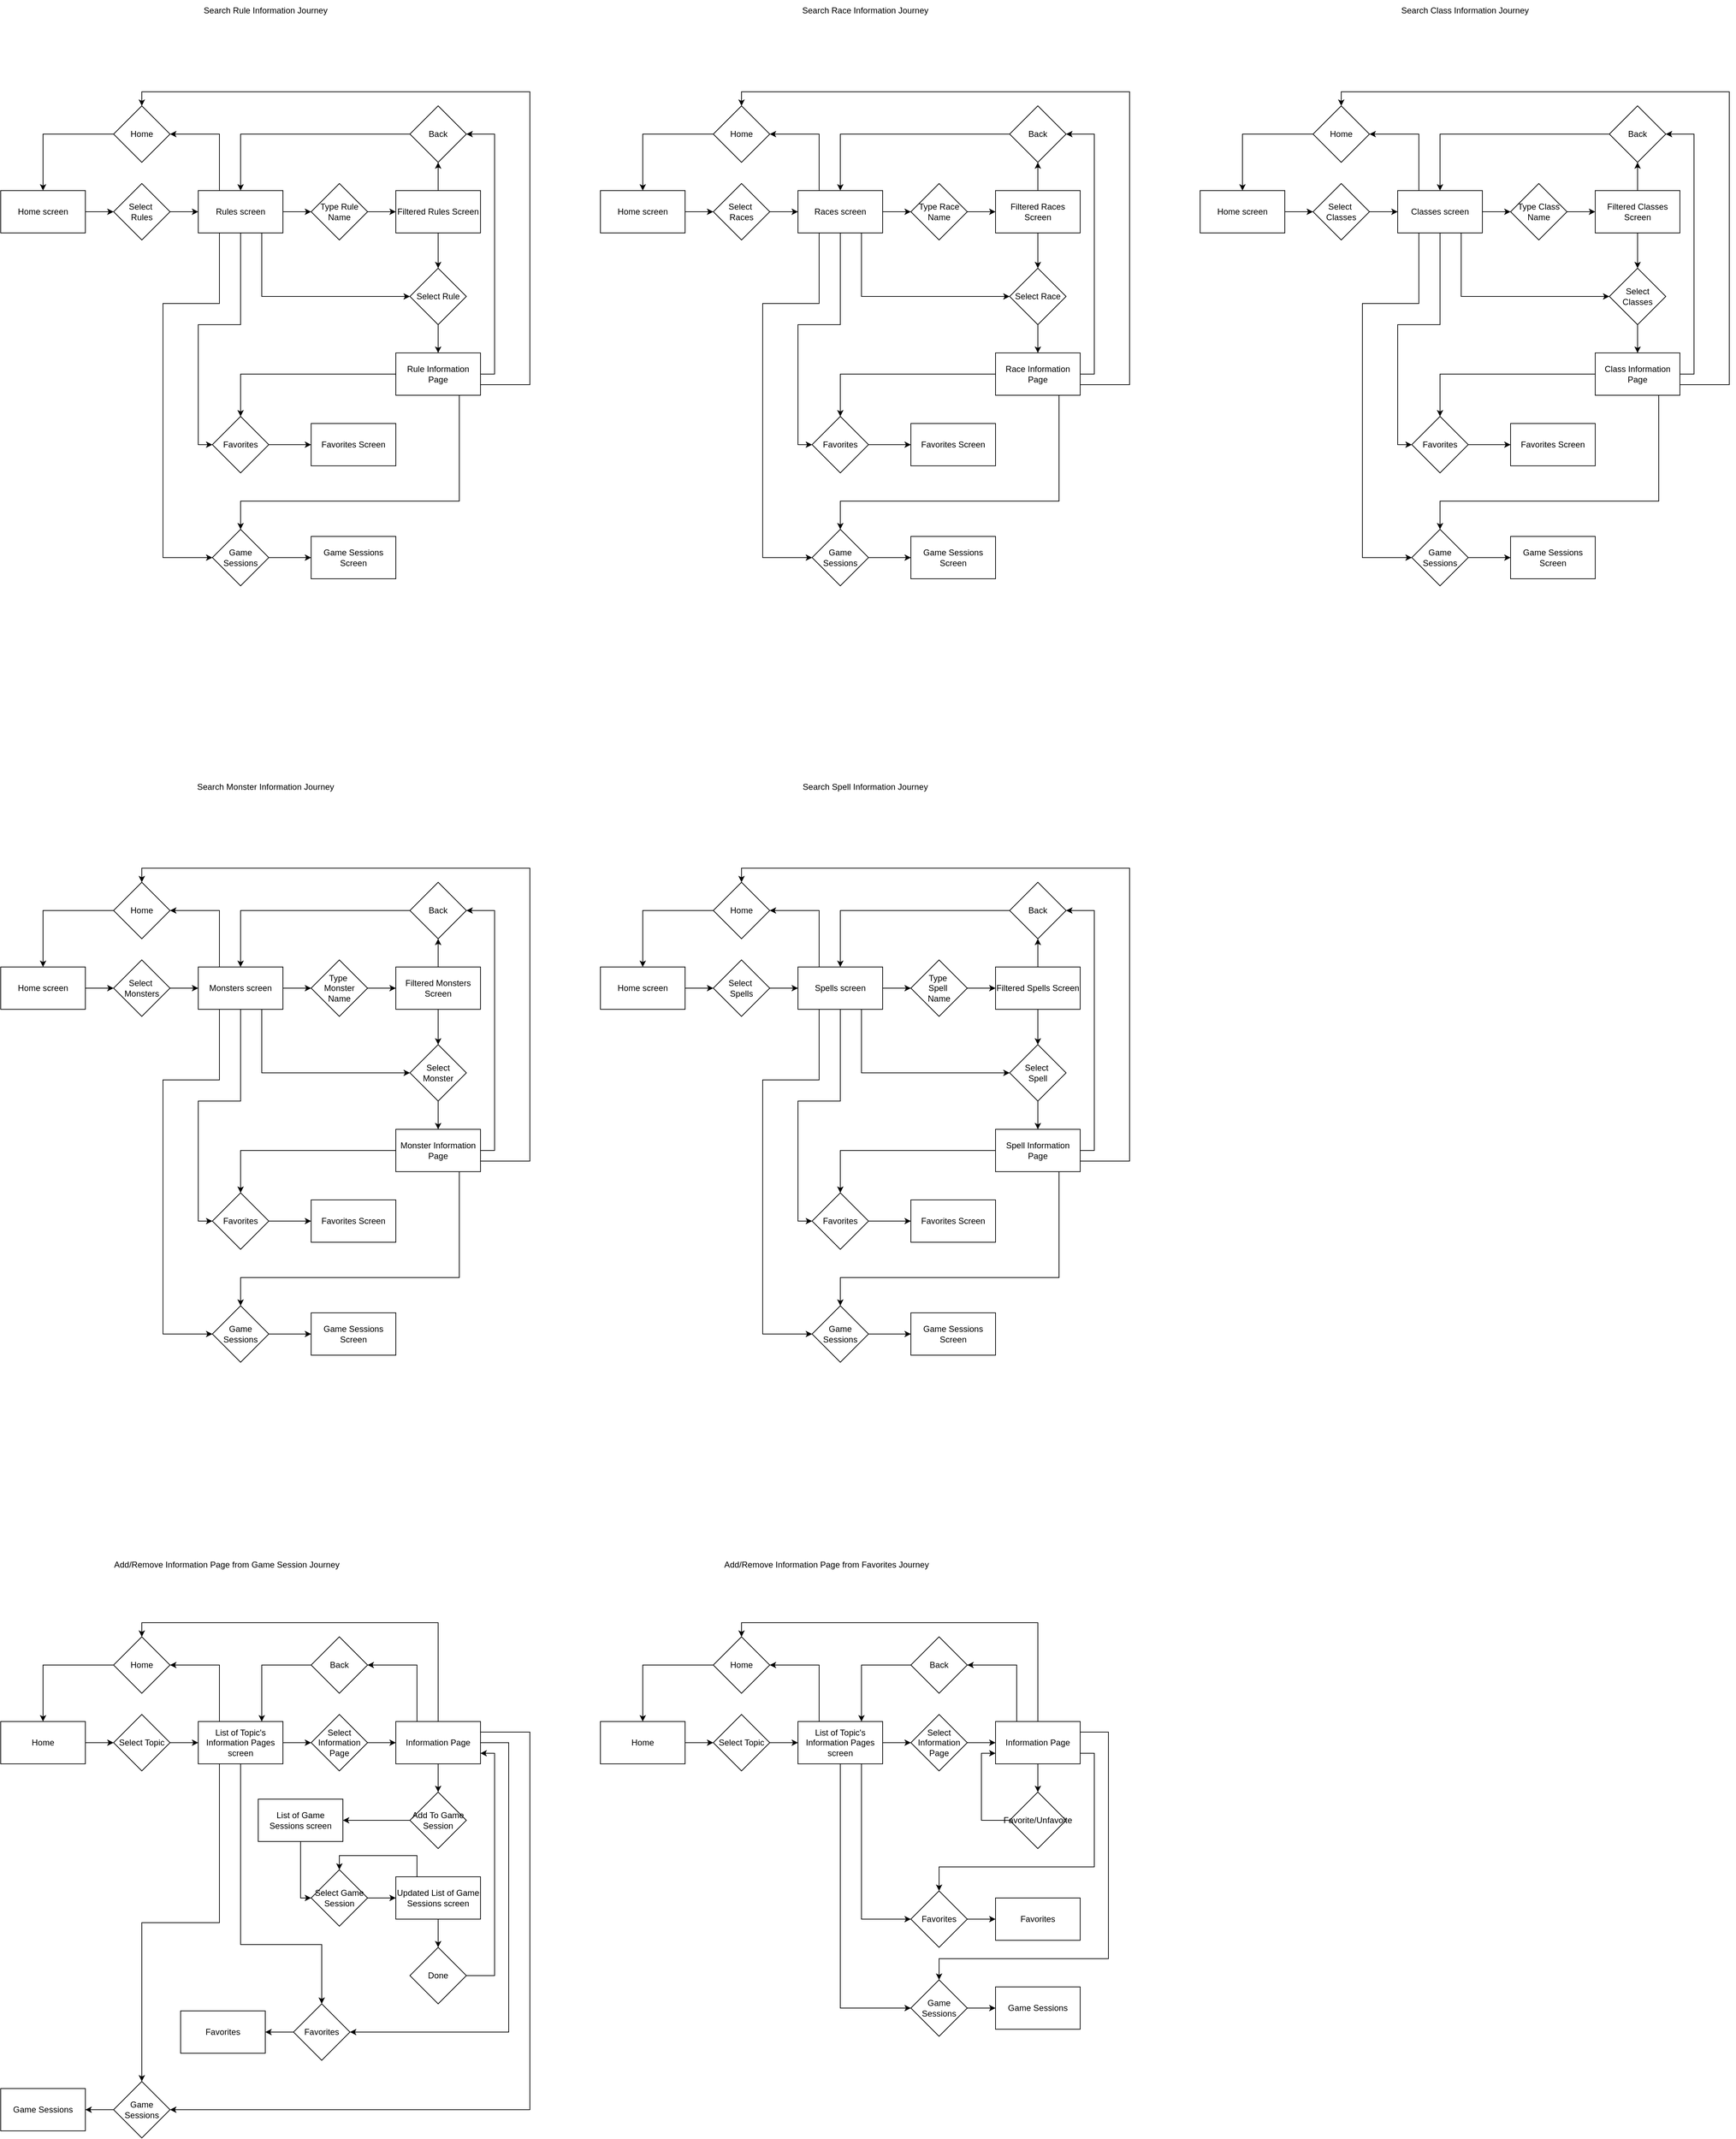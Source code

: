 <mxfile version="24.8.1">
  <diagram name="Page-1" id="HfuWmbCm5bsbyxA2cTyK">
    <mxGraphModel dx="1878" dy="1801" grid="1" gridSize="10" guides="1" tooltips="1" connect="1" arrows="1" fold="1" page="1" pageScale="1" pageWidth="850" pageHeight="1100" math="0" shadow="0">
      <root>
        <mxCell id="0" />
        <mxCell id="1" parent="0" />
        <mxCell id="h_BCHXKBnSZ3QPI82Oxl-5" value="" style="edgeStyle=orthogonalEdgeStyle;rounded=0;orthogonalLoop=1;jettySize=auto;html=1;" parent="1" source="h_BCHXKBnSZ3QPI82Oxl-1" target="h_BCHXKBnSZ3QPI82Oxl-4" edge="1">
          <mxGeometry relative="1" as="geometry" />
        </mxCell>
        <mxCell id="h_BCHXKBnSZ3QPI82Oxl-1" value="Home screen" style="rounded=0;whiteSpace=wrap;html=1;" parent="1" vertex="1">
          <mxGeometry x="900" y="-695" width="120" height="60" as="geometry" />
        </mxCell>
        <mxCell id="h_BCHXKBnSZ3QPI82Oxl-7" value="" style="edgeStyle=orthogonalEdgeStyle;rounded=0;orthogonalLoop=1;jettySize=auto;html=1;" parent="1" source="h_BCHXKBnSZ3QPI82Oxl-4" target="h_BCHXKBnSZ3QPI82Oxl-6" edge="1">
          <mxGeometry relative="1" as="geometry" />
        </mxCell>
        <mxCell id="h_BCHXKBnSZ3QPI82Oxl-4" value="&lt;div&gt;Select&amp;nbsp;&lt;/div&gt;&lt;div&gt;Races&lt;/div&gt;" style="rhombus;whiteSpace=wrap;html=1;" parent="1" vertex="1">
          <mxGeometry x="1060" y="-705" width="80" height="80" as="geometry" />
        </mxCell>
        <mxCell id="NSXDxfKZHhNaWoVR8rBv-3" style="edgeStyle=orthogonalEdgeStyle;rounded=0;orthogonalLoop=1;jettySize=auto;html=1;exitX=0.25;exitY=0;exitDx=0;exitDy=0;entryX=1;entryY=0.5;entryDx=0;entryDy=0;" edge="1" parent="1" source="h_BCHXKBnSZ3QPI82Oxl-6" target="NSXDxfKZHhNaWoVR8rBv-2">
          <mxGeometry relative="1" as="geometry" />
        </mxCell>
        <mxCell id="NSXDxfKZHhNaWoVR8rBv-13" value="" style="edgeStyle=orthogonalEdgeStyle;rounded=0;orthogonalLoop=1;jettySize=auto;html=1;" edge="1" parent="1" source="h_BCHXKBnSZ3QPI82Oxl-6" target="h_BCHXKBnSZ3QPI82Oxl-8">
          <mxGeometry relative="1" as="geometry" />
        </mxCell>
        <mxCell id="NSXDxfKZHhNaWoVR8rBv-16" style="edgeStyle=orthogonalEdgeStyle;rounded=0;orthogonalLoop=1;jettySize=auto;html=1;exitX=0.75;exitY=1;exitDx=0;exitDy=0;entryX=0;entryY=0.5;entryDx=0;entryDy=0;" edge="1" parent="1" source="h_BCHXKBnSZ3QPI82Oxl-6" target="NSXDxfKZHhNaWoVR8rBv-7">
          <mxGeometry relative="1" as="geometry" />
        </mxCell>
        <mxCell id="NSXDxfKZHhNaWoVR8rBv-31" style="edgeStyle=orthogonalEdgeStyle;rounded=0;orthogonalLoop=1;jettySize=auto;html=1;exitX=0.5;exitY=1;exitDx=0;exitDy=0;entryX=0;entryY=0.5;entryDx=0;entryDy=0;" edge="1" parent="1" source="h_BCHXKBnSZ3QPI82Oxl-6" target="NSXDxfKZHhNaWoVR8rBv-11">
          <mxGeometry relative="1" as="geometry" />
        </mxCell>
        <mxCell id="NSXDxfKZHhNaWoVR8rBv-32" style="edgeStyle=orthogonalEdgeStyle;rounded=0;orthogonalLoop=1;jettySize=auto;html=1;exitX=0.25;exitY=1;exitDx=0;exitDy=0;entryX=0;entryY=0.5;entryDx=0;entryDy=0;" edge="1" parent="1" source="h_BCHXKBnSZ3QPI82Oxl-6" target="NSXDxfKZHhNaWoVR8rBv-12">
          <mxGeometry relative="1" as="geometry">
            <Array as="points">
              <mxPoint x="1210" y="-535" />
              <mxPoint x="1130" y="-535" />
              <mxPoint x="1130" y="-175" />
            </Array>
          </mxGeometry>
        </mxCell>
        <mxCell id="h_BCHXKBnSZ3QPI82Oxl-6" value="Races screen" style="rounded=0;whiteSpace=wrap;html=1;" parent="1" vertex="1">
          <mxGeometry x="1180" y="-695" width="120" height="60" as="geometry" />
        </mxCell>
        <mxCell id="NSXDxfKZHhNaWoVR8rBv-14" value="" style="edgeStyle=orthogonalEdgeStyle;rounded=0;orthogonalLoop=1;jettySize=auto;html=1;" edge="1" parent="1" source="h_BCHXKBnSZ3QPI82Oxl-8" target="NSXDxfKZHhNaWoVR8rBv-5">
          <mxGeometry relative="1" as="geometry" />
        </mxCell>
        <mxCell id="h_BCHXKBnSZ3QPI82Oxl-8" value="Type Race Name" style="rhombus;whiteSpace=wrap;html=1;" parent="1" vertex="1">
          <mxGeometry x="1340" y="-705" width="80" height="80" as="geometry" />
        </mxCell>
        <mxCell id="NSXDxfKZHhNaWoVR8rBv-1" value="Search Race Information Journey" style="text;html=1;align=center;verticalAlign=middle;resizable=0;points=[];autosize=1;strokeColor=none;fillColor=none;" vertex="1" parent="1">
          <mxGeometry x="1175" y="-965" width="200" height="30" as="geometry" />
        </mxCell>
        <mxCell id="NSXDxfKZHhNaWoVR8rBv-4" style="edgeStyle=orthogonalEdgeStyle;rounded=0;orthogonalLoop=1;jettySize=auto;html=1;exitX=0;exitY=0.5;exitDx=0;exitDy=0;entryX=0.5;entryY=0;entryDx=0;entryDy=0;" edge="1" parent="1" source="NSXDxfKZHhNaWoVR8rBv-2" target="h_BCHXKBnSZ3QPI82Oxl-1">
          <mxGeometry relative="1" as="geometry" />
        </mxCell>
        <mxCell id="NSXDxfKZHhNaWoVR8rBv-2" value="Home" style="rhombus;whiteSpace=wrap;html=1;" vertex="1" parent="1">
          <mxGeometry x="1060" y="-815" width="80" height="80" as="geometry" />
        </mxCell>
        <mxCell id="NSXDxfKZHhNaWoVR8rBv-15" value="" style="edgeStyle=orthogonalEdgeStyle;rounded=0;orthogonalLoop=1;jettySize=auto;html=1;" edge="1" parent="1" source="NSXDxfKZHhNaWoVR8rBv-5" target="NSXDxfKZHhNaWoVR8rBv-7">
          <mxGeometry relative="1" as="geometry" />
        </mxCell>
        <mxCell id="NSXDxfKZHhNaWoVR8rBv-24" value="" style="edgeStyle=orthogonalEdgeStyle;rounded=0;orthogonalLoop=1;jettySize=auto;html=1;" edge="1" parent="1" source="NSXDxfKZHhNaWoVR8rBv-5" target="NSXDxfKZHhNaWoVR8rBv-23">
          <mxGeometry relative="1" as="geometry" />
        </mxCell>
        <mxCell id="NSXDxfKZHhNaWoVR8rBv-5" value="Filtered Races Screen" style="rounded=0;whiteSpace=wrap;html=1;" vertex="1" parent="1">
          <mxGeometry x="1460" y="-695" width="120" height="60" as="geometry" />
        </mxCell>
        <mxCell id="NSXDxfKZHhNaWoVR8rBv-17" value="" style="edgeStyle=orthogonalEdgeStyle;rounded=0;orthogonalLoop=1;jettySize=auto;html=1;" edge="1" parent="1" source="NSXDxfKZHhNaWoVR8rBv-7" target="NSXDxfKZHhNaWoVR8rBv-8">
          <mxGeometry relative="1" as="geometry" />
        </mxCell>
        <mxCell id="NSXDxfKZHhNaWoVR8rBv-7" value="Select Race" style="rhombus;whiteSpace=wrap;html=1;" vertex="1" parent="1">
          <mxGeometry x="1480" y="-585" width="80" height="80" as="geometry" />
        </mxCell>
        <mxCell id="NSXDxfKZHhNaWoVR8rBv-26" style="edgeStyle=orthogonalEdgeStyle;rounded=0;orthogonalLoop=1;jettySize=auto;html=1;exitX=1;exitY=0.5;exitDx=0;exitDy=0;entryX=1;entryY=0.5;entryDx=0;entryDy=0;" edge="1" parent="1" source="NSXDxfKZHhNaWoVR8rBv-8" target="NSXDxfKZHhNaWoVR8rBv-23">
          <mxGeometry relative="1" as="geometry" />
        </mxCell>
        <mxCell id="NSXDxfKZHhNaWoVR8rBv-27" style="edgeStyle=orthogonalEdgeStyle;rounded=0;orthogonalLoop=1;jettySize=auto;html=1;exitX=1;exitY=0.75;exitDx=0;exitDy=0;entryX=0.5;entryY=0;entryDx=0;entryDy=0;" edge="1" parent="1" source="NSXDxfKZHhNaWoVR8rBv-8" target="NSXDxfKZHhNaWoVR8rBv-2">
          <mxGeometry relative="1" as="geometry">
            <Array as="points">
              <mxPoint x="1650" y="-420" />
              <mxPoint x="1650" y="-835" />
              <mxPoint x="1100" y="-835" />
            </Array>
          </mxGeometry>
        </mxCell>
        <mxCell id="NSXDxfKZHhNaWoVR8rBv-29" style="edgeStyle=orthogonalEdgeStyle;rounded=0;orthogonalLoop=1;jettySize=auto;html=1;exitX=0;exitY=0.5;exitDx=0;exitDy=0;entryX=0.5;entryY=0;entryDx=0;entryDy=0;" edge="1" parent="1" source="NSXDxfKZHhNaWoVR8rBv-8" target="NSXDxfKZHhNaWoVR8rBv-11">
          <mxGeometry relative="1" as="geometry" />
        </mxCell>
        <mxCell id="NSXDxfKZHhNaWoVR8rBv-30" style="edgeStyle=orthogonalEdgeStyle;rounded=0;orthogonalLoop=1;jettySize=auto;html=1;exitX=0.75;exitY=1;exitDx=0;exitDy=0;entryX=0.5;entryY=0;entryDx=0;entryDy=0;" edge="1" parent="1" source="NSXDxfKZHhNaWoVR8rBv-8" target="NSXDxfKZHhNaWoVR8rBv-12">
          <mxGeometry relative="1" as="geometry">
            <Array as="points">
              <mxPoint x="1550" y="-255" />
              <mxPoint x="1240" y="-255" />
            </Array>
          </mxGeometry>
        </mxCell>
        <mxCell id="NSXDxfKZHhNaWoVR8rBv-8" value="Race Information Page" style="rounded=0;whiteSpace=wrap;html=1;" vertex="1" parent="1">
          <mxGeometry x="1460" y="-465" width="120" height="60" as="geometry" />
        </mxCell>
        <mxCell id="NSXDxfKZHhNaWoVR8rBv-9" value="Favorites Screen" style="rounded=0;whiteSpace=wrap;html=1;" vertex="1" parent="1">
          <mxGeometry x="1340" y="-365" width="120" height="60" as="geometry" />
        </mxCell>
        <mxCell id="NSXDxfKZHhNaWoVR8rBv-10" value="Game Sessions Screen" style="rounded=0;whiteSpace=wrap;html=1;" vertex="1" parent="1">
          <mxGeometry x="1340" y="-205" width="120" height="60" as="geometry" />
        </mxCell>
        <mxCell id="NSXDxfKZHhNaWoVR8rBv-33" value="" style="edgeStyle=orthogonalEdgeStyle;rounded=0;orthogonalLoop=1;jettySize=auto;html=1;" edge="1" parent="1" source="NSXDxfKZHhNaWoVR8rBv-11" target="NSXDxfKZHhNaWoVR8rBv-9">
          <mxGeometry relative="1" as="geometry" />
        </mxCell>
        <mxCell id="NSXDxfKZHhNaWoVR8rBv-11" value="Favorites" style="rhombus;whiteSpace=wrap;html=1;" vertex="1" parent="1">
          <mxGeometry x="1200" y="-375" width="80" height="80" as="geometry" />
        </mxCell>
        <mxCell id="NSXDxfKZHhNaWoVR8rBv-34" value="" style="edgeStyle=orthogonalEdgeStyle;rounded=0;orthogonalLoop=1;jettySize=auto;html=1;" edge="1" parent="1" source="NSXDxfKZHhNaWoVR8rBv-12" target="NSXDxfKZHhNaWoVR8rBv-10">
          <mxGeometry relative="1" as="geometry" />
        </mxCell>
        <mxCell id="NSXDxfKZHhNaWoVR8rBv-12" value="Game Sessions" style="rhombus;whiteSpace=wrap;html=1;" vertex="1" parent="1">
          <mxGeometry x="1200" y="-215" width="80" height="80" as="geometry" />
        </mxCell>
        <mxCell id="NSXDxfKZHhNaWoVR8rBv-25" style="edgeStyle=orthogonalEdgeStyle;rounded=0;orthogonalLoop=1;jettySize=auto;html=1;exitX=0;exitY=0.5;exitDx=0;exitDy=0;" edge="1" parent="1" source="NSXDxfKZHhNaWoVR8rBv-23" target="h_BCHXKBnSZ3QPI82Oxl-6">
          <mxGeometry relative="1" as="geometry" />
        </mxCell>
        <mxCell id="NSXDxfKZHhNaWoVR8rBv-23" value="Back" style="rhombus;whiteSpace=wrap;html=1;" vertex="1" parent="1">
          <mxGeometry x="1480" y="-815" width="80" height="80" as="geometry" />
        </mxCell>
        <mxCell id="NSXDxfKZHhNaWoVR8rBv-69" value="" style="edgeStyle=orthogonalEdgeStyle;rounded=0;orthogonalLoop=1;jettySize=auto;html=1;exitX=0;exitY=0.5;exitDx=0;exitDy=0;" edge="1" parent="1" source="NSXDxfKZHhNaWoVR8rBv-37" target="NSXDxfKZHhNaWoVR8rBv-38">
          <mxGeometry relative="1" as="geometry" />
        </mxCell>
        <mxCell id="NSXDxfKZHhNaWoVR8rBv-37" value="Home" style="rhombus;whiteSpace=wrap;html=1;" vertex="1" parent="1">
          <mxGeometry x="210" y="1354" width="80" height="80" as="geometry" />
        </mxCell>
        <mxCell id="NSXDxfKZHhNaWoVR8rBv-54" value="" style="edgeStyle=orthogonalEdgeStyle;rounded=0;orthogonalLoop=1;jettySize=auto;html=1;" edge="1" parent="1" source="NSXDxfKZHhNaWoVR8rBv-38" target="NSXDxfKZHhNaWoVR8rBv-45">
          <mxGeometry relative="1" as="geometry" />
        </mxCell>
        <mxCell id="NSXDxfKZHhNaWoVR8rBv-38" value="Home" style="rounded=0;whiteSpace=wrap;html=1;" vertex="1" parent="1">
          <mxGeometry x="50" y="1474" width="120" height="60" as="geometry" />
        </mxCell>
        <mxCell id="NSXDxfKZHhNaWoVR8rBv-39" value="Favorites" style="rounded=0;whiteSpace=wrap;html=1;" vertex="1" parent="1">
          <mxGeometry x="305" y="1884" width="120" height="60" as="geometry" />
        </mxCell>
        <mxCell id="NSXDxfKZHhNaWoVR8rBv-40" value="Game Sessions" style="rounded=0;whiteSpace=wrap;html=1;" vertex="1" parent="1">
          <mxGeometry x="50" y="1994" width="120" height="60" as="geometry" />
        </mxCell>
        <mxCell id="NSXDxfKZHhNaWoVR8rBv-56" value="" style="edgeStyle=orthogonalEdgeStyle;rounded=0;orthogonalLoop=1;jettySize=auto;html=1;" edge="1" parent="1" source="NSXDxfKZHhNaWoVR8rBv-42" target="NSXDxfKZHhNaWoVR8rBv-46">
          <mxGeometry relative="1" as="geometry" />
        </mxCell>
        <mxCell id="NSXDxfKZHhNaWoVR8rBv-68" style="edgeStyle=orthogonalEdgeStyle;rounded=0;orthogonalLoop=1;jettySize=auto;html=1;exitX=0.25;exitY=0;exitDx=0;exitDy=0;entryX=1;entryY=0.5;entryDx=0;entryDy=0;" edge="1" parent="1" source="NSXDxfKZHhNaWoVR8rBv-42" target="NSXDxfKZHhNaWoVR8rBv-37">
          <mxGeometry relative="1" as="geometry" />
        </mxCell>
        <mxCell id="NSXDxfKZHhNaWoVR8rBv-296" style="edgeStyle=orthogonalEdgeStyle;rounded=0;orthogonalLoop=1;jettySize=auto;html=1;exitX=0.5;exitY=1;exitDx=0;exitDy=0;entryX=0.5;entryY=0;entryDx=0;entryDy=0;" edge="1" parent="1" source="NSXDxfKZHhNaWoVR8rBv-42" target="NSXDxfKZHhNaWoVR8rBv-76">
          <mxGeometry relative="1" as="geometry">
            <Array as="points">
              <mxPoint x="390" y="1790" />
              <mxPoint x="505" y="1790" />
            </Array>
          </mxGeometry>
        </mxCell>
        <mxCell id="NSXDxfKZHhNaWoVR8rBv-297" style="edgeStyle=orthogonalEdgeStyle;rounded=0;orthogonalLoop=1;jettySize=auto;html=1;exitX=0.25;exitY=1;exitDx=0;exitDy=0;entryX=0.5;entryY=0;entryDx=0;entryDy=0;" edge="1" parent="1" source="NSXDxfKZHhNaWoVR8rBv-42" target="NSXDxfKZHhNaWoVR8rBv-77">
          <mxGeometry relative="1" as="geometry" />
        </mxCell>
        <mxCell id="NSXDxfKZHhNaWoVR8rBv-42" value="List of Topic&#39;s Information Pages screen" style="rounded=0;whiteSpace=wrap;html=1;" vertex="1" parent="1">
          <mxGeometry x="330" y="1474" width="120" height="60" as="geometry" />
        </mxCell>
        <mxCell id="NSXDxfKZHhNaWoVR8rBv-55" value="" style="edgeStyle=orthogonalEdgeStyle;rounded=0;orthogonalLoop=1;jettySize=auto;html=1;" edge="1" parent="1" source="NSXDxfKZHhNaWoVR8rBv-45" target="NSXDxfKZHhNaWoVR8rBv-42">
          <mxGeometry relative="1" as="geometry" />
        </mxCell>
        <mxCell id="NSXDxfKZHhNaWoVR8rBv-45" value="&lt;div&gt;Select Topic&lt;/div&gt;" style="rhombus;whiteSpace=wrap;html=1;" vertex="1" parent="1">
          <mxGeometry x="210" y="1464" width="80" height="80" as="geometry" />
        </mxCell>
        <mxCell id="NSXDxfKZHhNaWoVR8rBv-57" value="" style="edgeStyle=orthogonalEdgeStyle;rounded=0;orthogonalLoop=1;jettySize=auto;html=1;" edge="1" parent="1" source="NSXDxfKZHhNaWoVR8rBv-46" target="NSXDxfKZHhNaWoVR8rBv-47">
          <mxGeometry relative="1" as="geometry" />
        </mxCell>
        <mxCell id="NSXDxfKZHhNaWoVR8rBv-46" value="Select Information Page" style="rhombus;whiteSpace=wrap;html=1;" vertex="1" parent="1">
          <mxGeometry x="490" y="1464" width="80" height="80" as="geometry" />
        </mxCell>
        <mxCell id="NSXDxfKZHhNaWoVR8rBv-60" value="" style="edgeStyle=orthogonalEdgeStyle;rounded=0;orthogonalLoop=1;jettySize=auto;html=1;" edge="1" parent="1" source="NSXDxfKZHhNaWoVR8rBv-47" target="NSXDxfKZHhNaWoVR8rBv-48">
          <mxGeometry relative="1" as="geometry" />
        </mxCell>
        <mxCell id="NSXDxfKZHhNaWoVR8rBv-72" style="edgeStyle=orthogonalEdgeStyle;rounded=0;orthogonalLoop=1;jettySize=auto;html=1;exitX=0.5;exitY=0;exitDx=0;exitDy=0;entryX=0.5;entryY=0;entryDx=0;entryDy=0;" edge="1" parent="1" source="NSXDxfKZHhNaWoVR8rBv-47" target="NSXDxfKZHhNaWoVR8rBv-37">
          <mxGeometry relative="1" as="geometry" />
        </mxCell>
        <mxCell id="NSXDxfKZHhNaWoVR8rBv-74" style="edgeStyle=orthogonalEdgeStyle;rounded=0;orthogonalLoop=1;jettySize=auto;html=1;exitX=0.25;exitY=0;exitDx=0;exitDy=0;entryX=1;entryY=0.5;entryDx=0;entryDy=0;" edge="1" parent="1" source="NSXDxfKZHhNaWoVR8rBv-47" target="NSXDxfKZHhNaWoVR8rBv-73">
          <mxGeometry relative="1" as="geometry" />
        </mxCell>
        <mxCell id="NSXDxfKZHhNaWoVR8rBv-80" style="edgeStyle=orthogonalEdgeStyle;rounded=0;orthogonalLoop=1;jettySize=auto;html=1;exitX=1;exitY=0.5;exitDx=0;exitDy=0;entryX=1;entryY=0.5;entryDx=0;entryDy=0;" edge="1" parent="1" source="NSXDxfKZHhNaWoVR8rBv-47" target="NSXDxfKZHhNaWoVR8rBv-76">
          <mxGeometry relative="1" as="geometry">
            <Array as="points">
              <mxPoint x="770" y="1504" />
              <mxPoint x="770" y="1914" />
            </Array>
          </mxGeometry>
        </mxCell>
        <mxCell id="NSXDxfKZHhNaWoVR8rBv-81" style="edgeStyle=orthogonalEdgeStyle;rounded=0;orthogonalLoop=1;jettySize=auto;html=1;exitX=1;exitY=0.25;exitDx=0;exitDy=0;entryX=1;entryY=0.5;entryDx=0;entryDy=0;" edge="1" parent="1" source="NSXDxfKZHhNaWoVR8rBv-47" target="NSXDxfKZHhNaWoVR8rBv-77">
          <mxGeometry relative="1" as="geometry">
            <Array as="points">
              <mxPoint x="800" y="1489" />
              <mxPoint x="800" y="2024" />
            </Array>
          </mxGeometry>
        </mxCell>
        <mxCell id="NSXDxfKZHhNaWoVR8rBv-47" value="Information Page" style="rounded=0;whiteSpace=wrap;html=1;" vertex="1" parent="1">
          <mxGeometry x="610" y="1474" width="120" height="60" as="geometry" />
        </mxCell>
        <mxCell id="NSXDxfKZHhNaWoVR8rBv-62" value="" style="edgeStyle=orthogonalEdgeStyle;rounded=0;orthogonalLoop=1;jettySize=auto;html=1;" edge="1" parent="1" source="NSXDxfKZHhNaWoVR8rBv-48" target="NSXDxfKZHhNaWoVR8rBv-49">
          <mxGeometry relative="1" as="geometry" />
        </mxCell>
        <mxCell id="NSXDxfKZHhNaWoVR8rBv-48" value="Add To Game Session" style="rhombus;whiteSpace=wrap;html=1;" vertex="1" parent="1">
          <mxGeometry x="630" y="1574" width="80" height="80" as="geometry" />
        </mxCell>
        <mxCell id="NSXDxfKZHhNaWoVR8rBv-63" value="" style="edgeStyle=orthogonalEdgeStyle;rounded=0;orthogonalLoop=1;jettySize=auto;html=1;" edge="1" parent="1" source="NSXDxfKZHhNaWoVR8rBv-49" target="NSXDxfKZHhNaWoVR8rBv-50">
          <mxGeometry relative="1" as="geometry">
            <Array as="points">
              <mxPoint x="475" y="1724" />
            </Array>
          </mxGeometry>
        </mxCell>
        <mxCell id="NSXDxfKZHhNaWoVR8rBv-49" value="List of Game Sessions screen" style="rounded=0;whiteSpace=wrap;html=1;" vertex="1" parent="1">
          <mxGeometry x="415" y="1584" width="120" height="60" as="geometry" />
        </mxCell>
        <mxCell id="NSXDxfKZHhNaWoVR8rBv-64" value="" style="edgeStyle=orthogonalEdgeStyle;rounded=0;orthogonalLoop=1;jettySize=auto;html=1;" edge="1" parent="1" source="NSXDxfKZHhNaWoVR8rBv-50" target="NSXDxfKZHhNaWoVR8rBv-52">
          <mxGeometry relative="1" as="geometry" />
        </mxCell>
        <mxCell id="NSXDxfKZHhNaWoVR8rBv-50" value="Select Game Session" style="rhombus;whiteSpace=wrap;html=1;" vertex="1" parent="1">
          <mxGeometry x="490" y="1684" width="80" height="80" as="geometry" />
        </mxCell>
        <mxCell id="NSXDxfKZHhNaWoVR8rBv-65" value="" style="edgeStyle=orthogonalEdgeStyle;rounded=0;orthogonalLoop=1;jettySize=auto;html=1;" edge="1" parent="1" source="NSXDxfKZHhNaWoVR8rBv-52" target="NSXDxfKZHhNaWoVR8rBv-53">
          <mxGeometry relative="1" as="geometry" />
        </mxCell>
        <mxCell id="NSXDxfKZHhNaWoVR8rBv-67" style="edgeStyle=orthogonalEdgeStyle;rounded=0;orthogonalLoop=1;jettySize=auto;html=1;exitX=0.25;exitY=0;exitDx=0;exitDy=0;entryX=0.5;entryY=0;entryDx=0;entryDy=0;" edge="1" parent="1" source="NSXDxfKZHhNaWoVR8rBv-52" target="NSXDxfKZHhNaWoVR8rBv-50">
          <mxGeometry relative="1" as="geometry">
            <Array as="points">
              <mxPoint x="640" y="1664" />
              <mxPoint x="530" y="1664" />
            </Array>
          </mxGeometry>
        </mxCell>
        <mxCell id="NSXDxfKZHhNaWoVR8rBv-52" value="Updated List of Game Sessions screen" style="rounded=0;whiteSpace=wrap;html=1;" vertex="1" parent="1">
          <mxGeometry x="610" y="1694" width="120" height="60" as="geometry" />
        </mxCell>
        <mxCell id="NSXDxfKZHhNaWoVR8rBv-66" style="edgeStyle=orthogonalEdgeStyle;rounded=0;orthogonalLoop=1;jettySize=auto;html=1;exitX=1;exitY=0.5;exitDx=0;exitDy=0;entryX=1;entryY=0.75;entryDx=0;entryDy=0;" edge="1" parent="1" source="NSXDxfKZHhNaWoVR8rBv-53" target="NSXDxfKZHhNaWoVR8rBv-47">
          <mxGeometry relative="1" as="geometry">
            <Array as="points">
              <mxPoint x="750" y="1834" />
              <mxPoint x="750" y="1519" />
            </Array>
          </mxGeometry>
        </mxCell>
        <mxCell id="NSXDxfKZHhNaWoVR8rBv-53" value="Done" style="rhombus;whiteSpace=wrap;html=1;" vertex="1" parent="1">
          <mxGeometry x="630" y="1794" width="80" height="80" as="geometry" />
        </mxCell>
        <mxCell id="NSXDxfKZHhNaWoVR8rBv-75" style="edgeStyle=orthogonalEdgeStyle;rounded=0;orthogonalLoop=1;jettySize=auto;html=1;exitX=0;exitY=0.5;exitDx=0;exitDy=0;entryX=0.75;entryY=0;entryDx=0;entryDy=0;" edge="1" parent="1" source="NSXDxfKZHhNaWoVR8rBv-73" target="NSXDxfKZHhNaWoVR8rBv-42">
          <mxGeometry relative="1" as="geometry" />
        </mxCell>
        <mxCell id="NSXDxfKZHhNaWoVR8rBv-73" value="Back" style="rhombus;whiteSpace=wrap;html=1;" vertex="1" parent="1">
          <mxGeometry x="490" y="1354" width="80" height="80" as="geometry" />
        </mxCell>
        <mxCell id="NSXDxfKZHhNaWoVR8rBv-78" value="" style="edgeStyle=orthogonalEdgeStyle;rounded=0;orthogonalLoop=1;jettySize=auto;html=1;" edge="1" parent="1" source="NSXDxfKZHhNaWoVR8rBv-76" target="NSXDxfKZHhNaWoVR8rBv-39">
          <mxGeometry relative="1" as="geometry" />
        </mxCell>
        <mxCell id="NSXDxfKZHhNaWoVR8rBv-76" value="Favorites" style="rhombus;whiteSpace=wrap;html=1;" vertex="1" parent="1">
          <mxGeometry x="465" y="1874" width="80" height="80" as="geometry" />
        </mxCell>
        <mxCell id="NSXDxfKZHhNaWoVR8rBv-79" value="" style="edgeStyle=orthogonalEdgeStyle;rounded=0;orthogonalLoop=1;jettySize=auto;html=1;" edge="1" parent="1" source="NSXDxfKZHhNaWoVR8rBv-77" target="NSXDxfKZHhNaWoVR8rBv-40">
          <mxGeometry relative="1" as="geometry" />
        </mxCell>
        <mxCell id="NSXDxfKZHhNaWoVR8rBv-77" value="Game Sessions" style="rhombus;whiteSpace=wrap;html=1;" vertex="1" parent="1">
          <mxGeometry x="210" y="1984" width="80" height="80" as="geometry" />
        </mxCell>
        <mxCell id="NSXDxfKZHhNaWoVR8rBv-82" value="Add/Remove Information Page from Game Session Journey" style="text;html=1;align=center;verticalAlign=middle;resizable=0;points=[];autosize=1;strokeColor=none;fillColor=none;" vertex="1" parent="1">
          <mxGeometry x="200" y="1237" width="340" height="30" as="geometry" />
        </mxCell>
        <mxCell id="NSXDxfKZHhNaWoVR8rBv-83" value="" style="edgeStyle=orthogonalEdgeStyle;rounded=0;orthogonalLoop=1;jettySize=auto;html=1;" edge="1" parent="1" source="NSXDxfKZHhNaWoVR8rBv-84" target="NSXDxfKZHhNaWoVR8rBv-86">
          <mxGeometry relative="1" as="geometry" />
        </mxCell>
        <mxCell id="NSXDxfKZHhNaWoVR8rBv-84" value="Home screen" style="rounded=0;whiteSpace=wrap;html=1;" vertex="1" parent="1">
          <mxGeometry x="50" y="-695" width="120" height="60" as="geometry" />
        </mxCell>
        <mxCell id="NSXDxfKZHhNaWoVR8rBv-85" value="" style="edgeStyle=orthogonalEdgeStyle;rounded=0;orthogonalLoop=1;jettySize=auto;html=1;" edge="1" parent="1" source="NSXDxfKZHhNaWoVR8rBv-86" target="NSXDxfKZHhNaWoVR8rBv-92">
          <mxGeometry relative="1" as="geometry" />
        </mxCell>
        <mxCell id="NSXDxfKZHhNaWoVR8rBv-86" value="&lt;div&gt;Select&amp;nbsp;&lt;/div&gt;&lt;div&gt;Rules&lt;/div&gt;" style="rhombus;whiteSpace=wrap;html=1;" vertex="1" parent="1">
          <mxGeometry x="210" y="-705" width="80" height="80" as="geometry" />
        </mxCell>
        <mxCell id="NSXDxfKZHhNaWoVR8rBv-87" style="edgeStyle=orthogonalEdgeStyle;rounded=0;orthogonalLoop=1;jettySize=auto;html=1;exitX=0.25;exitY=0;exitDx=0;exitDy=0;entryX=1;entryY=0.5;entryDx=0;entryDy=0;" edge="1" parent="1" source="NSXDxfKZHhNaWoVR8rBv-92" target="NSXDxfKZHhNaWoVR8rBv-97">
          <mxGeometry relative="1" as="geometry" />
        </mxCell>
        <mxCell id="NSXDxfKZHhNaWoVR8rBv-88" value="" style="edgeStyle=orthogonalEdgeStyle;rounded=0;orthogonalLoop=1;jettySize=auto;html=1;" edge="1" parent="1" source="NSXDxfKZHhNaWoVR8rBv-92" target="NSXDxfKZHhNaWoVR8rBv-94">
          <mxGeometry relative="1" as="geometry" />
        </mxCell>
        <mxCell id="NSXDxfKZHhNaWoVR8rBv-89" style="edgeStyle=orthogonalEdgeStyle;rounded=0;orthogonalLoop=1;jettySize=auto;html=1;exitX=0.75;exitY=1;exitDx=0;exitDy=0;entryX=0;entryY=0.5;entryDx=0;entryDy=0;" edge="1" parent="1" source="NSXDxfKZHhNaWoVR8rBv-92" target="NSXDxfKZHhNaWoVR8rBv-102">
          <mxGeometry relative="1" as="geometry" />
        </mxCell>
        <mxCell id="NSXDxfKZHhNaWoVR8rBv-90" style="edgeStyle=orthogonalEdgeStyle;rounded=0;orthogonalLoop=1;jettySize=auto;html=1;exitX=0.5;exitY=1;exitDx=0;exitDy=0;entryX=0;entryY=0.5;entryDx=0;entryDy=0;" edge="1" parent="1" source="NSXDxfKZHhNaWoVR8rBv-92" target="NSXDxfKZHhNaWoVR8rBv-111">
          <mxGeometry relative="1" as="geometry" />
        </mxCell>
        <mxCell id="NSXDxfKZHhNaWoVR8rBv-91" style="edgeStyle=orthogonalEdgeStyle;rounded=0;orthogonalLoop=1;jettySize=auto;html=1;exitX=0.25;exitY=1;exitDx=0;exitDy=0;entryX=0;entryY=0.5;entryDx=0;entryDy=0;" edge="1" parent="1" source="NSXDxfKZHhNaWoVR8rBv-92" target="NSXDxfKZHhNaWoVR8rBv-113">
          <mxGeometry relative="1" as="geometry">
            <Array as="points">
              <mxPoint x="360" y="-535" />
              <mxPoint x="280" y="-535" />
              <mxPoint x="280" y="-175" />
            </Array>
          </mxGeometry>
        </mxCell>
        <mxCell id="NSXDxfKZHhNaWoVR8rBv-92" value="Rules screen" style="rounded=0;whiteSpace=wrap;html=1;" vertex="1" parent="1">
          <mxGeometry x="330" y="-695" width="120" height="60" as="geometry" />
        </mxCell>
        <mxCell id="NSXDxfKZHhNaWoVR8rBv-93" value="" style="edgeStyle=orthogonalEdgeStyle;rounded=0;orthogonalLoop=1;jettySize=auto;html=1;" edge="1" parent="1" source="NSXDxfKZHhNaWoVR8rBv-94" target="NSXDxfKZHhNaWoVR8rBv-100">
          <mxGeometry relative="1" as="geometry" />
        </mxCell>
        <mxCell id="NSXDxfKZHhNaWoVR8rBv-94" value="Type Rule Name" style="rhombus;whiteSpace=wrap;html=1;" vertex="1" parent="1">
          <mxGeometry x="490" y="-705" width="80" height="80" as="geometry" />
        </mxCell>
        <mxCell id="NSXDxfKZHhNaWoVR8rBv-95" value="Search Rule Information Journey" style="text;html=1;align=center;verticalAlign=middle;resizable=0;points=[];autosize=1;strokeColor=none;fillColor=none;" vertex="1" parent="1">
          <mxGeometry x="325" y="-965" width="200" height="30" as="geometry" />
        </mxCell>
        <mxCell id="NSXDxfKZHhNaWoVR8rBv-96" style="edgeStyle=orthogonalEdgeStyle;rounded=0;orthogonalLoop=1;jettySize=auto;html=1;exitX=0;exitY=0.5;exitDx=0;exitDy=0;entryX=0.5;entryY=0;entryDx=0;entryDy=0;" edge="1" parent="1" source="NSXDxfKZHhNaWoVR8rBv-97" target="NSXDxfKZHhNaWoVR8rBv-84">
          <mxGeometry relative="1" as="geometry" />
        </mxCell>
        <mxCell id="NSXDxfKZHhNaWoVR8rBv-97" value="Home" style="rhombus;whiteSpace=wrap;html=1;" vertex="1" parent="1">
          <mxGeometry x="210" y="-815" width="80" height="80" as="geometry" />
        </mxCell>
        <mxCell id="NSXDxfKZHhNaWoVR8rBv-98" value="" style="edgeStyle=orthogonalEdgeStyle;rounded=0;orthogonalLoop=1;jettySize=auto;html=1;" edge="1" parent="1" source="NSXDxfKZHhNaWoVR8rBv-100" target="NSXDxfKZHhNaWoVR8rBv-102">
          <mxGeometry relative="1" as="geometry" />
        </mxCell>
        <mxCell id="NSXDxfKZHhNaWoVR8rBv-99" value="" style="edgeStyle=orthogonalEdgeStyle;rounded=0;orthogonalLoop=1;jettySize=auto;html=1;" edge="1" parent="1" source="NSXDxfKZHhNaWoVR8rBv-100" target="NSXDxfKZHhNaWoVR8rBv-115">
          <mxGeometry relative="1" as="geometry" />
        </mxCell>
        <mxCell id="NSXDxfKZHhNaWoVR8rBv-100" value="Filtered Rules Screen" style="rounded=0;whiteSpace=wrap;html=1;" vertex="1" parent="1">
          <mxGeometry x="610" y="-695" width="120" height="60" as="geometry" />
        </mxCell>
        <mxCell id="NSXDxfKZHhNaWoVR8rBv-101" value="" style="edgeStyle=orthogonalEdgeStyle;rounded=0;orthogonalLoop=1;jettySize=auto;html=1;" edge="1" parent="1" source="NSXDxfKZHhNaWoVR8rBv-102" target="NSXDxfKZHhNaWoVR8rBv-107">
          <mxGeometry relative="1" as="geometry" />
        </mxCell>
        <mxCell id="NSXDxfKZHhNaWoVR8rBv-102" value="Select Rule" style="rhombus;whiteSpace=wrap;html=1;" vertex="1" parent="1">
          <mxGeometry x="630" y="-585" width="80" height="80" as="geometry" />
        </mxCell>
        <mxCell id="NSXDxfKZHhNaWoVR8rBv-103" style="edgeStyle=orthogonalEdgeStyle;rounded=0;orthogonalLoop=1;jettySize=auto;html=1;exitX=1;exitY=0.5;exitDx=0;exitDy=0;entryX=1;entryY=0.5;entryDx=0;entryDy=0;" edge="1" parent="1" source="NSXDxfKZHhNaWoVR8rBv-107" target="NSXDxfKZHhNaWoVR8rBv-115">
          <mxGeometry relative="1" as="geometry" />
        </mxCell>
        <mxCell id="NSXDxfKZHhNaWoVR8rBv-104" style="edgeStyle=orthogonalEdgeStyle;rounded=0;orthogonalLoop=1;jettySize=auto;html=1;exitX=1;exitY=0.75;exitDx=0;exitDy=0;entryX=0.5;entryY=0;entryDx=0;entryDy=0;" edge="1" parent="1" source="NSXDxfKZHhNaWoVR8rBv-107" target="NSXDxfKZHhNaWoVR8rBv-97">
          <mxGeometry relative="1" as="geometry">
            <Array as="points">
              <mxPoint x="800" y="-420" />
              <mxPoint x="800" y="-835" />
              <mxPoint x="250" y="-835" />
            </Array>
          </mxGeometry>
        </mxCell>
        <mxCell id="NSXDxfKZHhNaWoVR8rBv-105" style="edgeStyle=orthogonalEdgeStyle;rounded=0;orthogonalLoop=1;jettySize=auto;html=1;exitX=0;exitY=0.5;exitDx=0;exitDy=0;entryX=0.5;entryY=0;entryDx=0;entryDy=0;" edge="1" parent="1" source="NSXDxfKZHhNaWoVR8rBv-107" target="NSXDxfKZHhNaWoVR8rBv-111">
          <mxGeometry relative="1" as="geometry" />
        </mxCell>
        <mxCell id="NSXDxfKZHhNaWoVR8rBv-106" style="edgeStyle=orthogonalEdgeStyle;rounded=0;orthogonalLoop=1;jettySize=auto;html=1;exitX=0.75;exitY=1;exitDx=0;exitDy=0;entryX=0.5;entryY=0;entryDx=0;entryDy=0;" edge="1" parent="1" source="NSXDxfKZHhNaWoVR8rBv-107" target="NSXDxfKZHhNaWoVR8rBv-113">
          <mxGeometry relative="1" as="geometry">
            <Array as="points">
              <mxPoint x="700" y="-255" />
              <mxPoint x="390" y="-255" />
            </Array>
          </mxGeometry>
        </mxCell>
        <mxCell id="NSXDxfKZHhNaWoVR8rBv-107" value="Rule Information Page" style="rounded=0;whiteSpace=wrap;html=1;" vertex="1" parent="1">
          <mxGeometry x="610" y="-465" width="120" height="60" as="geometry" />
        </mxCell>
        <mxCell id="NSXDxfKZHhNaWoVR8rBv-108" value="Favorites Screen" style="rounded=0;whiteSpace=wrap;html=1;" vertex="1" parent="1">
          <mxGeometry x="490" y="-365" width="120" height="60" as="geometry" />
        </mxCell>
        <mxCell id="NSXDxfKZHhNaWoVR8rBv-109" value="Game Sessions Screen" style="rounded=0;whiteSpace=wrap;html=1;" vertex="1" parent="1">
          <mxGeometry x="490" y="-205" width="120" height="60" as="geometry" />
        </mxCell>
        <mxCell id="NSXDxfKZHhNaWoVR8rBv-110" value="" style="edgeStyle=orthogonalEdgeStyle;rounded=0;orthogonalLoop=1;jettySize=auto;html=1;" edge="1" parent="1" source="NSXDxfKZHhNaWoVR8rBv-111" target="NSXDxfKZHhNaWoVR8rBv-108">
          <mxGeometry relative="1" as="geometry" />
        </mxCell>
        <mxCell id="NSXDxfKZHhNaWoVR8rBv-111" value="Favorites" style="rhombus;whiteSpace=wrap;html=1;" vertex="1" parent="1">
          <mxGeometry x="350" y="-375" width="80" height="80" as="geometry" />
        </mxCell>
        <mxCell id="NSXDxfKZHhNaWoVR8rBv-112" value="" style="edgeStyle=orthogonalEdgeStyle;rounded=0;orthogonalLoop=1;jettySize=auto;html=1;" edge="1" parent="1" source="NSXDxfKZHhNaWoVR8rBv-113" target="NSXDxfKZHhNaWoVR8rBv-109">
          <mxGeometry relative="1" as="geometry" />
        </mxCell>
        <mxCell id="NSXDxfKZHhNaWoVR8rBv-113" value="Game Sessions" style="rhombus;whiteSpace=wrap;html=1;" vertex="1" parent="1">
          <mxGeometry x="350" y="-215" width="80" height="80" as="geometry" />
        </mxCell>
        <mxCell id="NSXDxfKZHhNaWoVR8rBv-114" style="edgeStyle=orthogonalEdgeStyle;rounded=0;orthogonalLoop=1;jettySize=auto;html=1;exitX=0;exitY=0.5;exitDx=0;exitDy=0;" edge="1" parent="1" source="NSXDxfKZHhNaWoVR8rBv-115" target="NSXDxfKZHhNaWoVR8rBv-92">
          <mxGeometry relative="1" as="geometry" />
        </mxCell>
        <mxCell id="NSXDxfKZHhNaWoVR8rBv-115" value="Back" style="rhombus;whiteSpace=wrap;html=1;" vertex="1" parent="1">
          <mxGeometry x="630" y="-815" width="80" height="80" as="geometry" />
        </mxCell>
        <mxCell id="NSXDxfKZHhNaWoVR8rBv-149" value="" style="edgeStyle=orthogonalEdgeStyle;rounded=0;orthogonalLoop=1;jettySize=auto;html=1;" edge="1" parent="1" source="NSXDxfKZHhNaWoVR8rBv-150" target="NSXDxfKZHhNaWoVR8rBv-152">
          <mxGeometry relative="1" as="geometry" />
        </mxCell>
        <mxCell id="NSXDxfKZHhNaWoVR8rBv-150" value="Home screen" style="rounded=0;whiteSpace=wrap;html=1;" vertex="1" parent="1">
          <mxGeometry x="50" y="405" width="120" height="60" as="geometry" />
        </mxCell>
        <mxCell id="NSXDxfKZHhNaWoVR8rBv-151" value="" style="edgeStyle=orthogonalEdgeStyle;rounded=0;orthogonalLoop=1;jettySize=auto;html=1;" edge="1" parent="1" source="NSXDxfKZHhNaWoVR8rBv-152" target="NSXDxfKZHhNaWoVR8rBv-158">
          <mxGeometry relative="1" as="geometry" />
        </mxCell>
        <mxCell id="NSXDxfKZHhNaWoVR8rBv-152" value="&lt;div&gt;Select&amp;nbsp;&lt;/div&gt;&lt;div&gt;Monsters&lt;/div&gt;" style="rhombus;whiteSpace=wrap;html=1;" vertex="1" parent="1">
          <mxGeometry x="210" y="395" width="80" height="80" as="geometry" />
        </mxCell>
        <mxCell id="NSXDxfKZHhNaWoVR8rBv-153" style="edgeStyle=orthogonalEdgeStyle;rounded=0;orthogonalLoop=1;jettySize=auto;html=1;exitX=0.25;exitY=0;exitDx=0;exitDy=0;entryX=1;entryY=0.5;entryDx=0;entryDy=0;" edge="1" parent="1" source="NSXDxfKZHhNaWoVR8rBv-158" target="NSXDxfKZHhNaWoVR8rBv-163">
          <mxGeometry relative="1" as="geometry" />
        </mxCell>
        <mxCell id="NSXDxfKZHhNaWoVR8rBv-154" value="" style="edgeStyle=orthogonalEdgeStyle;rounded=0;orthogonalLoop=1;jettySize=auto;html=1;" edge="1" parent="1" source="NSXDxfKZHhNaWoVR8rBv-158" target="NSXDxfKZHhNaWoVR8rBv-160">
          <mxGeometry relative="1" as="geometry" />
        </mxCell>
        <mxCell id="NSXDxfKZHhNaWoVR8rBv-155" style="edgeStyle=orthogonalEdgeStyle;rounded=0;orthogonalLoop=1;jettySize=auto;html=1;exitX=0.75;exitY=1;exitDx=0;exitDy=0;entryX=0;entryY=0.5;entryDx=0;entryDy=0;" edge="1" parent="1" source="NSXDxfKZHhNaWoVR8rBv-158" target="NSXDxfKZHhNaWoVR8rBv-168">
          <mxGeometry relative="1" as="geometry" />
        </mxCell>
        <mxCell id="NSXDxfKZHhNaWoVR8rBv-156" style="edgeStyle=orthogonalEdgeStyle;rounded=0;orthogonalLoop=1;jettySize=auto;html=1;exitX=0.5;exitY=1;exitDx=0;exitDy=0;entryX=0;entryY=0.5;entryDx=0;entryDy=0;" edge="1" parent="1" source="NSXDxfKZHhNaWoVR8rBv-158" target="NSXDxfKZHhNaWoVR8rBv-177">
          <mxGeometry relative="1" as="geometry" />
        </mxCell>
        <mxCell id="NSXDxfKZHhNaWoVR8rBv-157" style="edgeStyle=orthogonalEdgeStyle;rounded=0;orthogonalLoop=1;jettySize=auto;html=1;exitX=0.25;exitY=1;exitDx=0;exitDy=0;entryX=0;entryY=0.5;entryDx=0;entryDy=0;" edge="1" parent="1" source="NSXDxfKZHhNaWoVR8rBv-158" target="NSXDxfKZHhNaWoVR8rBv-179">
          <mxGeometry relative="1" as="geometry">
            <Array as="points">
              <mxPoint x="360" y="565" />
              <mxPoint x="280" y="565" />
              <mxPoint x="280" y="925" />
            </Array>
          </mxGeometry>
        </mxCell>
        <mxCell id="NSXDxfKZHhNaWoVR8rBv-158" value="Monsters screen" style="rounded=0;whiteSpace=wrap;html=1;" vertex="1" parent="1">
          <mxGeometry x="330" y="405" width="120" height="60" as="geometry" />
        </mxCell>
        <mxCell id="NSXDxfKZHhNaWoVR8rBv-159" value="" style="edgeStyle=orthogonalEdgeStyle;rounded=0;orthogonalLoop=1;jettySize=auto;html=1;" edge="1" parent="1" source="NSXDxfKZHhNaWoVR8rBv-160" target="NSXDxfKZHhNaWoVR8rBv-166">
          <mxGeometry relative="1" as="geometry" />
        </mxCell>
        <mxCell id="NSXDxfKZHhNaWoVR8rBv-160" value="&lt;div&gt;Type&amp;nbsp;&lt;/div&gt;&lt;div&gt;Monster Name&lt;/div&gt;" style="rhombus;whiteSpace=wrap;html=1;" vertex="1" parent="1">
          <mxGeometry x="490" y="395" width="80" height="80" as="geometry" />
        </mxCell>
        <mxCell id="NSXDxfKZHhNaWoVR8rBv-161" value="Search Monster Information Journey" style="text;html=1;align=center;verticalAlign=middle;resizable=0;points=[];autosize=1;strokeColor=none;fillColor=none;" vertex="1" parent="1">
          <mxGeometry x="315" y="135" width="220" height="30" as="geometry" />
        </mxCell>
        <mxCell id="NSXDxfKZHhNaWoVR8rBv-162" style="edgeStyle=orthogonalEdgeStyle;rounded=0;orthogonalLoop=1;jettySize=auto;html=1;exitX=0;exitY=0.5;exitDx=0;exitDy=0;entryX=0.5;entryY=0;entryDx=0;entryDy=0;" edge="1" parent="1" source="NSXDxfKZHhNaWoVR8rBv-163" target="NSXDxfKZHhNaWoVR8rBv-150">
          <mxGeometry relative="1" as="geometry" />
        </mxCell>
        <mxCell id="NSXDxfKZHhNaWoVR8rBv-163" value="Home" style="rhombus;whiteSpace=wrap;html=1;" vertex="1" parent="1">
          <mxGeometry x="210" y="285" width="80" height="80" as="geometry" />
        </mxCell>
        <mxCell id="NSXDxfKZHhNaWoVR8rBv-164" value="" style="edgeStyle=orthogonalEdgeStyle;rounded=0;orthogonalLoop=1;jettySize=auto;html=1;" edge="1" parent="1" source="NSXDxfKZHhNaWoVR8rBv-166" target="NSXDxfKZHhNaWoVR8rBv-168">
          <mxGeometry relative="1" as="geometry" />
        </mxCell>
        <mxCell id="NSXDxfKZHhNaWoVR8rBv-165" value="" style="edgeStyle=orthogonalEdgeStyle;rounded=0;orthogonalLoop=1;jettySize=auto;html=1;" edge="1" parent="1" source="NSXDxfKZHhNaWoVR8rBv-166" target="NSXDxfKZHhNaWoVR8rBv-181">
          <mxGeometry relative="1" as="geometry" />
        </mxCell>
        <mxCell id="NSXDxfKZHhNaWoVR8rBv-166" value="Filtered Monsters Screen" style="rounded=0;whiteSpace=wrap;html=1;" vertex="1" parent="1">
          <mxGeometry x="610" y="405" width="120" height="60" as="geometry" />
        </mxCell>
        <mxCell id="NSXDxfKZHhNaWoVR8rBv-167" value="" style="edgeStyle=orthogonalEdgeStyle;rounded=0;orthogonalLoop=1;jettySize=auto;html=1;" edge="1" parent="1" source="NSXDxfKZHhNaWoVR8rBv-168" target="NSXDxfKZHhNaWoVR8rBv-173">
          <mxGeometry relative="1" as="geometry" />
        </mxCell>
        <mxCell id="NSXDxfKZHhNaWoVR8rBv-168" value="Select Monster" style="rhombus;whiteSpace=wrap;html=1;" vertex="1" parent="1">
          <mxGeometry x="630" y="515" width="80" height="80" as="geometry" />
        </mxCell>
        <mxCell id="NSXDxfKZHhNaWoVR8rBv-169" style="edgeStyle=orthogonalEdgeStyle;rounded=0;orthogonalLoop=1;jettySize=auto;html=1;exitX=1;exitY=0.5;exitDx=0;exitDy=0;entryX=1;entryY=0.5;entryDx=0;entryDy=0;" edge="1" parent="1" source="NSXDxfKZHhNaWoVR8rBv-173" target="NSXDxfKZHhNaWoVR8rBv-181">
          <mxGeometry relative="1" as="geometry" />
        </mxCell>
        <mxCell id="NSXDxfKZHhNaWoVR8rBv-170" style="edgeStyle=orthogonalEdgeStyle;rounded=0;orthogonalLoop=1;jettySize=auto;html=1;exitX=1;exitY=0.75;exitDx=0;exitDy=0;entryX=0.5;entryY=0;entryDx=0;entryDy=0;" edge="1" parent="1" source="NSXDxfKZHhNaWoVR8rBv-173" target="NSXDxfKZHhNaWoVR8rBv-163">
          <mxGeometry relative="1" as="geometry">
            <Array as="points">
              <mxPoint x="800" y="680" />
              <mxPoint x="800" y="265" />
              <mxPoint x="250" y="265" />
            </Array>
          </mxGeometry>
        </mxCell>
        <mxCell id="NSXDxfKZHhNaWoVR8rBv-171" style="edgeStyle=orthogonalEdgeStyle;rounded=0;orthogonalLoop=1;jettySize=auto;html=1;exitX=0;exitY=0.5;exitDx=0;exitDy=0;entryX=0.5;entryY=0;entryDx=0;entryDy=0;" edge="1" parent="1" source="NSXDxfKZHhNaWoVR8rBv-173" target="NSXDxfKZHhNaWoVR8rBv-177">
          <mxGeometry relative="1" as="geometry" />
        </mxCell>
        <mxCell id="NSXDxfKZHhNaWoVR8rBv-172" style="edgeStyle=orthogonalEdgeStyle;rounded=0;orthogonalLoop=1;jettySize=auto;html=1;exitX=0.75;exitY=1;exitDx=0;exitDy=0;entryX=0.5;entryY=0;entryDx=0;entryDy=0;" edge="1" parent="1" source="NSXDxfKZHhNaWoVR8rBv-173" target="NSXDxfKZHhNaWoVR8rBv-179">
          <mxGeometry relative="1" as="geometry">
            <Array as="points">
              <mxPoint x="700" y="845" />
              <mxPoint x="390" y="845" />
            </Array>
          </mxGeometry>
        </mxCell>
        <mxCell id="NSXDxfKZHhNaWoVR8rBv-173" value="Monster Information Page" style="rounded=0;whiteSpace=wrap;html=1;" vertex="1" parent="1">
          <mxGeometry x="610" y="635" width="120" height="60" as="geometry" />
        </mxCell>
        <mxCell id="NSXDxfKZHhNaWoVR8rBv-174" value="Favorites Screen" style="rounded=0;whiteSpace=wrap;html=1;" vertex="1" parent="1">
          <mxGeometry x="490" y="735" width="120" height="60" as="geometry" />
        </mxCell>
        <mxCell id="NSXDxfKZHhNaWoVR8rBv-175" value="Game Sessions Screen" style="rounded=0;whiteSpace=wrap;html=1;" vertex="1" parent="1">
          <mxGeometry x="490" y="895" width="120" height="60" as="geometry" />
        </mxCell>
        <mxCell id="NSXDxfKZHhNaWoVR8rBv-176" value="" style="edgeStyle=orthogonalEdgeStyle;rounded=0;orthogonalLoop=1;jettySize=auto;html=1;" edge="1" parent="1" source="NSXDxfKZHhNaWoVR8rBv-177" target="NSXDxfKZHhNaWoVR8rBv-174">
          <mxGeometry relative="1" as="geometry" />
        </mxCell>
        <mxCell id="NSXDxfKZHhNaWoVR8rBv-177" value="Favorites" style="rhombus;whiteSpace=wrap;html=1;" vertex="1" parent="1">
          <mxGeometry x="350" y="725" width="80" height="80" as="geometry" />
        </mxCell>
        <mxCell id="NSXDxfKZHhNaWoVR8rBv-178" value="" style="edgeStyle=orthogonalEdgeStyle;rounded=0;orthogonalLoop=1;jettySize=auto;html=1;" edge="1" parent="1" source="NSXDxfKZHhNaWoVR8rBv-179" target="NSXDxfKZHhNaWoVR8rBv-175">
          <mxGeometry relative="1" as="geometry" />
        </mxCell>
        <mxCell id="NSXDxfKZHhNaWoVR8rBv-179" value="Game Sessions" style="rhombus;whiteSpace=wrap;html=1;" vertex="1" parent="1">
          <mxGeometry x="350" y="885" width="80" height="80" as="geometry" />
        </mxCell>
        <mxCell id="NSXDxfKZHhNaWoVR8rBv-180" style="edgeStyle=orthogonalEdgeStyle;rounded=0;orthogonalLoop=1;jettySize=auto;html=1;exitX=0;exitY=0.5;exitDx=0;exitDy=0;" edge="1" parent="1" source="NSXDxfKZHhNaWoVR8rBv-181" target="NSXDxfKZHhNaWoVR8rBv-158">
          <mxGeometry relative="1" as="geometry" />
        </mxCell>
        <mxCell id="NSXDxfKZHhNaWoVR8rBv-181" value="Back" style="rhombus;whiteSpace=wrap;html=1;" vertex="1" parent="1">
          <mxGeometry x="630" y="285" width="80" height="80" as="geometry" />
        </mxCell>
        <mxCell id="NSXDxfKZHhNaWoVR8rBv-182" value="" style="edgeStyle=orthogonalEdgeStyle;rounded=0;orthogonalLoop=1;jettySize=auto;html=1;" edge="1" parent="1" source="NSXDxfKZHhNaWoVR8rBv-183" target="NSXDxfKZHhNaWoVR8rBv-185">
          <mxGeometry relative="1" as="geometry" />
        </mxCell>
        <mxCell id="NSXDxfKZHhNaWoVR8rBv-183" value="Home screen" style="rounded=0;whiteSpace=wrap;html=1;" vertex="1" parent="1">
          <mxGeometry x="900" y="405" width="120" height="60" as="geometry" />
        </mxCell>
        <mxCell id="NSXDxfKZHhNaWoVR8rBv-184" value="" style="edgeStyle=orthogonalEdgeStyle;rounded=0;orthogonalLoop=1;jettySize=auto;html=1;" edge="1" parent="1" source="NSXDxfKZHhNaWoVR8rBv-185" target="NSXDxfKZHhNaWoVR8rBv-191">
          <mxGeometry relative="1" as="geometry" />
        </mxCell>
        <mxCell id="NSXDxfKZHhNaWoVR8rBv-185" value="&lt;div&gt;Select&amp;nbsp;&lt;/div&gt;&lt;div&gt;Spells&lt;/div&gt;" style="rhombus;whiteSpace=wrap;html=1;" vertex="1" parent="1">
          <mxGeometry x="1060" y="395" width="80" height="80" as="geometry" />
        </mxCell>
        <mxCell id="NSXDxfKZHhNaWoVR8rBv-186" style="edgeStyle=orthogonalEdgeStyle;rounded=0;orthogonalLoop=1;jettySize=auto;html=1;exitX=0.25;exitY=0;exitDx=0;exitDy=0;entryX=1;entryY=0.5;entryDx=0;entryDy=0;" edge="1" parent="1" source="NSXDxfKZHhNaWoVR8rBv-191" target="NSXDxfKZHhNaWoVR8rBv-196">
          <mxGeometry relative="1" as="geometry" />
        </mxCell>
        <mxCell id="NSXDxfKZHhNaWoVR8rBv-187" value="" style="edgeStyle=orthogonalEdgeStyle;rounded=0;orthogonalLoop=1;jettySize=auto;html=1;" edge="1" parent="1" source="NSXDxfKZHhNaWoVR8rBv-191" target="NSXDxfKZHhNaWoVR8rBv-193">
          <mxGeometry relative="1" as="geometry" />
        </mxCell>
        <mxCell id="NSXDxfKZHhNaWoVR8rBv-188" style="edgeStyle=orthogonalEdgeStyle;rounded=0;orthogonalLoop=1;jettySize=auto;html=1;exitX=0.75;exitY=1;exitDx=0;exitDy=0;entryX=0;entryY=0.5;entryDx=0;entryDy=0;" edge="1" parent="1" source="NSXDxfKZHhNaWoVR8rBv-191" target="NSXDxfKZHhNaWoVR8rBv-201">
          <mxGeometry relative="1" as="geometry" />
        </mxCell>
        <mxCell id="NSXDxfKZHhNaWoVR8rBv-189" style="edgeStyle=orthogonalEdgeStyle;rounded=0;orthogonalLoop=1;jettySize=auto;html=1;exitX=0.5;exitY=1;exitDx=0;exitDy=0;entryX=0;entryY=0.5;entryDx=0;entryDy=0;" edge="1" parent="1" source="NSXDxfKZHhNaWoVR8rBv-191" target="NSXDxfKZHhNaWoVR8rBv-210">
          <mxGeometry relative="1" as="geometry" />
        </mxCell>
        <mxCell id="NSXDxfKZHhNaWoVR8rBv-190" style="edgeStyle=orthogonalEdgeStyle;rounded=0;orthogonalLoop=1;jettySize=auto;html=1;exitX=0.25;exitY=1;exitDx=0;exitDy=0;entryX=0;entryY=0.5;entryDx=0;entryDy=0;" edge="1" parent="1" source="NSXDxfKZHhNaWoVR8rBv-191" target="NSXDxfKZHhNaWoVR8rBv-212">
          <mxGeometry relative="1" as="geometry">
            <Array as="points">
              <mxPoint x="1210" y="565" />
              <mxPoint x="1130" y="565" />
              <mxPoint x="1130" y="925" />
            </Array>
          </mxGeometry>
        </mxCell>
        <mxCell id="NSXDxfKZHhNaWoVR8rBv-191" value="Spells screen" style="rounded=0;whiteSpace=wrap;html=1;" vertex="1" parent="1">
          <mxGeometry x="1180" y="405" width="120" height="60" as="geometry" />
        </mxCell>
        <mxCell id="NSXDxfKZHhNaWoVR8rBv-192" value="" style="edgeStyle=orthogonalEdgeStyle;rounded=0;orthogonalLoop=1;jettySize=auto;html=1;" edge="1" parent="1" source="NSXDxfKZHhNaWoVR8rBv-193" target="NSXDxfKZHhNaWoVR8rBv-199">
          <mxGeometry relative="1" as="geometry" />
        </mxCell>
        <mxCell id="NSXDxfKZHhNaWoVR8rBv-193" value="&lt;div&gt;Type&amp;nbsp;&lt;/div&gt;&lt;div&gt;Spell&amp;nbsp;&lt;/div&gt;&lt;div&gt;Name&lt;/div&gt;" style="rhombus;whiteSpace=wrap;html=1;" vertex="1" parent="1">
          <mxGeometry x="1340" y="395" width="80" height="80" as="geometry" />
        </mxCell>
        <mxCell id="NSXDxfKZHhNaWoVR8rBv-194" value="Search Spell Information Journey" style="text;html=1;align=center;verticalAlign=middle;resizable=0;points=[];autosize=1;strokeColor=none;fillColor=none;" vertex="1" parent="1">
          <mxGeometry x="1175" y="135" width="200" height="30" as="geometry" />
        </mxCell>
        <mxCell id="NSXDxfKZHhNaWoVR8rBv-195" style="edgeStyle=orthogonalEdgeStyle;rounded=0;orthogonalLoop=1;jettySize=auto;html=1;exitX=0;exitY=0.5;exitDx=0;exitDy=0;entryX=0.5;entryY=0;entryDx=0;entryDy=0;" edge="1" parent="1" source="NSXDxfKZHhNaWoVR8rBv-196" target="NSXDxfKZHhNaWoVR8rBv-183">
          <mxGeometry relative="1" as="geometry" />
        </mxCell>
        <mxCell id="NSXDxfKZHhNaWoVR8rBv-196" value="Home" style="rhombus;whiteSpace=wrap;html=1;" vertex="1" parent="1">
          <mxGeometry x="1060" y="285" width="80" height="80" as="geometry" />
        </mxCell>
        <mxCell id="NSXDxfKZHhNaWoVR8rBv-197" value="" style="edgeStyle=orthogonalEdgeStyle;rounded=0;orthogonalLoop=1;jettySize=auto;html=1;" edge="1" parent="1" source="NSXDxfKZHhNaWoVR8rBv-199" target="NSXDxfKZHhNaWoVR8rBv-201">
          <mxGeometry relative="1" as="geometry" />
        </mxCell>
        <mxCell id="NSXDxfKZHhNaWoVR8rBv-198" value="" style="edgeStyle=orthogonalEdgeStyle;rounded=0;orthogonalLoop=1;jettySize=auto;html=1;" edge="1" parent="1" source="NSXDxfKZHhNaWoVR8rBv-199" target="NSXDxfKZHhNaWoVR8rBv-214">
          <mxGeometry relative="1" as="geometry" />
        </mxCell>
        <mxCell id="NSXDxfKZHhNaWoVR8rBv-199" value="Filtered Spells Screen" style="rounded=0;whiteSpace=wrap;html=1;" vertex="1" parent="1">
          <mxGeometry x="1460" y="405" width="120" height="60" as="geometry" />
        </mxCell>
        <mxCell id="NSXDxfKZHhNaWoVR8rBv-200" value="" style="edgeStyle=orthogonalEdgeStyle;rounded=0;orthogonalLoop=1;jettySize=auto;html=1;" edge="1" parent="1" source="NSXDxfKZHhNaWoVR8rBv-201" target="NSXDxfKZHhNaWoVR8rBv-206">
          <mxGeometry relative="1" as="geometry" />
        </mxCell>
        <mxCell id="NSXDxfKZHhNaWoVR8rBv-201" value="&lt;div&gt;Select&amp;nbsp;&lt;/div&gt;&lt;div&gt;Spell&lt;/div&gt;" style="rhombus;whiteSpace=wrap;html=1;" vertex="1" parent="1">
          <mxGeometry x="1480" y="515" width="80" height="80" as="geometry" />
        </mxCell>
        <mxCell id="NSXDxfKZHhNaWoVR8rBv-202" style="edgeStyle=orthogonalEdgeStyle;rounded=0;orthogonalLoop=1;jettySize=auto;html=1;exitX=1;exitY=0.5;exitDx=0;exitDy=0;entryX=1;entryY=0.5;entryDx=0;entryDy=0;" edge="1" parent="1" source="NSXDxfKZHhNaWoVR8rBv-206" target="NSXDxfKZHhNaWoVR8rBv-214">
          <mxGeometry relative="1" as="geometry" />
        </mxCell>
        <mxCell id="NSXDxfKZHhNaWoVR8rBv-203" style="edgeStyle=orthogonalEdgeStyle;rounded=0;orthogonalLoop=1;jettySize=auto;html=1;exitX=1;exitY=0.75;exitDx=0;exitDy=0;entryX=0.5;entryY=0;entryDx=0;entryDy=0;" edge="1" parent="1" source="NSXDxfKZHhNaWoVR8rBv-206" target="NSXDxfKZHhNaWoVR8rBv-196">
          <mxGeometry relative="1" as="geometry">
            <Array as="points">
              <mxPoint x="1650" y="680" />
              <mxPoint x="1650" y="265" />
              <mxPoint x="1100" y="265" />
            </Array>
          </mxGeometry>
        </mxCell>
        <mxCell id="NSXDxfKZHhNaWoVR8rBv-204" style="edgeStyle=orthogonalEdgeStyle;rounded=0;orthogonalLoop=1;jettySize=auto;html=1;exitX=0;exitY=0.5;exitDx=0;exitDy=0;entryX=0.5;entryY=0;entryDx=0;entryDy=0;" edge="1" parent="1" source="NSXDxfKZHhNaWoVR8rBv-206" target="NSXDxfKZHhNaWoVR8rBv-210">
          <mxGeometry relative="1" as="geometry" />
        </mxCell>
        <mxCell id="NSXDxfKZHhNaWoVR8rBv-205" style="edgeStyle=orthogonalEdgeStyle;rounded=0;orthogonalLoop=1;jettySize=auto;html=1;exitX=0.75;exitY=1;exitDx=0;exitDy=0;entryX=0.5;entryY=0;entryDx=0;entryDy=0;" edge="1" parent="1" source="NSXDxfKZHhNaWoVR8rBv-206" target="NSXDxfKZHhNaWoVR8rBv-212">
          <mxGeometry relative="1" as="geometry">
            <Array as="points">
              <mxPoint x="1550" y="845" />
              <mxPoint x="1240" y="845" />
            </Array>
          </mxGeometry>
        </mxCell>
        <mxCell id="NSXDxfKZHhNaWoVR8rBv-206" value="Spell Information Page" style="rounded=0;whiteSpace=wrap;html=1;" vertex="1" parent="1">
          <mxGeometry x="1460" y="635" width="120" height="60" as="geometry" />
        </mxCell>
        <mxCell id="NSXDxfKZHhNaWoVR8rBv-207" value="Favorites Screen" style="rounded=0;whiteSpace=wrap;html=1;" vertex="1" parent="1">
          <mxGeometry x="1340" y="735" width="120" height="60" as="geometry" />
        </mxCell>
        <mxCell id="NSXDxfKZHhNaWoVR8rBv-208" value="Game Sessions Screen" style="rounded=0;whiteSpace=wrap;html=1;" vertex="1" parent="1">
          <mxGeometry x="1340" y="895" width="120" height="60" as="geometry" />
        </mxCell>
        <mxCell id="NSXDxfKZHhNaWoVR8rBv-209" value="" style="edgeStyle=orthogonalEdgeStyle;rounded=0;orthogonalLoop=1;jettySize=auto;html=1;" edge="1" parent="1" source="NSXDxfKZHhNaWoVR8rBv-210" target="NSXDxfKZHhNaWoVR8rBv-207">
          <mxGeometry relative="1" as="geometry" />
        </mxCell>
        <mxCell id="NSXDxfKZHhNaWoVR8rBv-210" value="Favorites" style="rhombus;whiteSpace=wrap;html=1;" vertex="1" parent="1">
          <mxGeometry x="1200" y="725" width="80" height="80" as="geometry" />
        </mxCell>
        <mxCell id="NSXDxfKZHhNaWoVR8rBv-211" value="" style="edgeStyle=orthogonalEdgeStyle;rounded=0;orthogonalLoop=1;jettySize=auto;html=1;" edge="1" parent="1" source="NSXDxfKZHhNaWoVR8rBv-212" target="NSXDxfKZHhNaWoVR8rBv-208">
          <mxGeometry relative="1" as="geometry" />
        </mxCell>
        <mxCell id="NSXDxfKZHhNaWoVR8rBv-212" value="Game Sessions" style="rhombus;whiteSpace=wrap;html=1;" vertex="1" parent="1">
          <mxGeometry x="1200" y="885" width="80" height="80" as="geometry" />
        </mxCell>
        <mxCell id="NSXDxfKZHhNaWoVR8rBv-213" style="edgeStyle=orthogonalEdgeStyle;rounded=0;orthogonalLoop=1;jettySize=auto;html=1;exitX=0;exitY=0.5;exitDx=0;exitDy=0;" edge="1" parent="1" source="NSXDxfKZHhNaWoVR8rBv-214" target="NSXDxfKZHhNaWoVR8rBv-191">
          <mxGeometry relative="1" as="geometry" />
        </mxCell>
        <mxCell id="NSXDxfKZHhNaWoVR8rBv-214" value="Back" style="rhombus;whiteSpace=wrap;html=1;" vertex="1" parent="1">
          <mxGeometry x="1480" y="285" width="80" height="80" as="geometry" />
        </mxCell>
        <mxCell id="NSXDxfKZHhNaWoVR8rBv-215" value="" style="edgeStyle=orthogonalEdgeStyle;rounded=0;orthogonalLoop=1;jettySize=auto;html=1;" edge="1" parent="1" source="NSXDxfKZHhNaWoVR8rBv-216" target="NSXDxfKZHhNaWoVR8rBv-218">
          <mxGeometry relative="1" as="geometry" />
        </mxCell>
        <mxCell id="NSXDxfKZHhNaWoVR8rBv-216" value="Home screen" style="rounded=0;whiteSpace=wrap;html=1;" vertex="1" parent="1">
          <mxGeometry x="1750" y="-695" width="120" height="60" as="geometry" />
        </mxCell>
        <mxCell id="NSXDxfKZHhNaWoVR8rBv-217" value="" style="edgeStyle=orthogonalEdgeStyle;rounded=0;orthogonalLoop=1;jettySize=auto;html=1;" edge="1" parent="1" source="NSXDxfKZHhNaWoVR8rBv-218" target="NSXDxfKZHhNaWoVR8rBv-224">
          <mxGeometry relative="1" as="geometry" />
        </mxCell>
        <mxCell id="NSXDxfKZHhNaWoVR8rBv-218" value="&lt;div&gt;Select&amp;nbsp;&lt;/div&gt;&lt;div&gt;Classes&lt;br&gt;&lt;/div&gt;" style="rhombus;whiteSpace=wrap;html=1;" vertex="1" parent="1">
          <mxGeometry x="1910" y="-705" width="80" height="80" as="geometry" />
        </mxCell>
        <mxCell id="NSXDxfKZHhNaWoVR8rBv-219" style="edgeStyle=orthogonalEdgeStyle;rounded=0;orthogonalLoop=1;jettySize=auto;html=1;exitX=0.25;exitY=0;exitDx=0;exitDy=0;entryX=1;entryY=0.5;entryDx=0;entryDy=0;" edge="1" parent="1" source="NSXDxfKZHhNaWoVR8rBv-224" target="NSXDxfKZHhNaWoVR8rBv-229">
          <mxGeometry relative="1" as="geometry" />
        </mxCell>
        <mxCell id="NSXDxfKZHhNaWoVR8rBv-220" value="" style="edgeStyle=orthogonalEdgeStyle;rounded=0;orthogonalLoop=1;jettySize=auto;html=1;" edge="1" parent="1" source="NSXDxfKZHhNaWoVR8rBv-224" target="NSXDxfKZHhNaWoVR8rBv-226">
          <mxGeometry relative="1" as="geometry" />
        </mxCell>
        <mxCell id="NSXDxfKZHhNaWoVR8rBv-221" style="edgeStyle=orthogonalEdgeStyle;rounded=0;orthogonalLoop=1;jettySize=auto;html=1;exitX=0.75;exitY=1;exitDx=0;exitDy=0;entryX=0;entryY=0.5;entryDx=0;entryDy=0;" edge="1" parent="1" source="NSXDxfKZHhNaWoVR8rBv-224" target="NSXDxfKZHhNaWoVR8rBv-234">
          <mxGeometry relative="1" as="geometry" />
        </mxCell>
        <mxCell id="NSXDxfKZHhNaWoVR8rBv-222" style="edgeStyle=orthogonalEdgeStyle;rounded=0;orthogonalLoop=1;jettySize=auto;html=1;exitX=0.5;exitY=1;exitDx=0;exitDy=0;entryX=0;entryY=0.5;entryDx=0;entryDy=0;" edge="1" parent="1" source="NSXDxfKZHhNaWoVR8rBv-224" target="NSXDxfKZHhNaWoVR8rBv-243">
          <mxGeometry relative="1" as="geometry" />
        </mxCell>
        <mxCell id="NSXDxfKZHhNaWoVR8rBv-223" style="edgeStyle=orthogonalEdgeStyle;rounded=0;orthogonalLoop=1;jettySize=auto;html=1;exitX=0.25;exitY=1;exitDx=0;exitDy=0;entryX=0;entryY=0.5;entryDx=0;entryDy=0;" edge="1" parent="1" source="NSXDxfKZHhNaWoVR8rBv-224" target="NSXDxfKZHhNaWoVR8rBv-245">
          <mxGeometry relative="1" as="geometry">
            <Array as="points">
              <mxPoint x="2060" y="-535" />
              <mxPoint x="1980" y="-535" />
              <mxPoint x="1980" y="-175" />
            </Array>
          </mxGeometry>
        </mxCell>
        <mxCell id="NSXDxfKZHhNaWoVR8rBv-224" value="Classes screen" style="rounded=0;whiteSpace=wrap;html=1;" vertex="1" parent="1">
          <mxGeometry x="2030" y="-695" width="120" height="60" as="geometry" />
        </mxCell>
        <mxCell id="NSXDxfKZHhNaWoVR8rBv-225" value="" style="edgeStyle=orthogonalEdgeStyle;rounded=0;orthogonalLoop=1;jettySize=auto;html=1;" edge="1" parent="1" source="NSXDxfKZHhNaWoVR8rBv-226" target="NSXDxfKZHhNaWoVR8rBv-232">
          <mxGeometry relative="1" as="geometry" />
        </mxCell>
        <mxCell id="NSXDxfKZHhNaWoVR8rBv-226" value="Type Class Name" style="rhombus;whiteSpace=wrap;html=1;" vertex="1" parent="1">
          <mxGeometry x="2190" y="-705" width="80" height="80" as="geometry" />
        </mxCell>
        <mxCell id="NSXDxfKZHhNaWoVR8rBv-227" value="Search Class Information Journey" style="text;html=1;align=center;verticalAlign=middle;resizable=0;points=[];autosize=1;strokeColor=none;fillColor=none;" vertex="1" parent="1">
          <mxGeometry x="2025" y="-965" width="200" height="30" as="geometry" />
        </mxCell>
        <mxCell id="NSXDxfKZHhNaWoVR8rBv-228" style="edgeStyle=orthogonalEdgeStyle;rounded=0;orthogonalLoop=1;jettySize=auto;html=1;exitX=0;exitY=0.5;exitDx=0;exitDy=0;entryX=0.5;entryY=0;entryDx=0;entryDy=0;" edge="1" parent="1" source="NSXDxfKZHhNaWoVR8rBv-229" target="NSXDxfKZHhNaWoVR8rBv-216">
          <mxGeometry relative="1" as="geometry" />
        </mxCell>
        <mxCell id="NSXDxfKZHhNaWoVR8rBv-229" value="Home" style="rhombus;whiteSpace=wrap;html=1;" vertex="1" parent="1">
          <mxGeometry x="1910" y="-815" width="80" height="80" as="geometry" />
        </mxCell>
        <mxCell id="NSXDxfKZHhNaWoVR8rBv-230" value="" style="edgeStyle=orthogonalEdgeStyle;rounded=0;orthogonalLoop=1;jettySize=auto;html=1;" edge="1" parent="1" source="NSXDxfKZHhNaWoVR8rBv-232" target="NSXDxfKZHhNaWoVR8rBv-234">
          <mxGeometry relative="1" as="geometry" />
        </mxCell>
        <mxCell id="NSXDxfKZHhNaWoVR8rBv-231" value="" style="edgeStyle=orthogonalEdgeStyle;rounded=0;orthogonalLoop=1;jettySize=auto;html=1;" edge="1" parent="1" source="NSXDxfKZHhNaWoVR8rBv-232" target="NSXDxfKZHhNaWoVR8rBv-247">
          <mxGeometry relative="1" as="geometry" />
        </mxCell>
        <mxCell id="NSXDxfKZHhNaWoVR8rBv-232" value="Filtered Classes Screen" style="rounded=0;whiteSpace=wrap;html=1;" vertex="1" parent="1">
          <mxGeometry x="2310" y="-695" width="120" height="60" as="geometry" />
        </mxCell>
        <mxCell id="NSXDxfKZHhNaWoVR8rBv-233" value="" style="edgeStyle=orthogonalEdgeStyle;rounded=0;orthogonalLoop=1;jettySize=auto;html=1;" edge="1" parent="1" source="NSXDxfKZHhNaWoVR8rBv-234" target="NSXDxfKZHhNaWoVR8rBv-239">
          <mxGeometry relative="1" as="geometry" />
        </mxCell>
        <mxCell id="NSXDxfKZHhNaWoVR8rBv-234" value="Select Classes" style="rhombus;whiteSpace=wrap;html=1;" vertex="1" parent="1">
          <mxGeometry x="2330" y="-585" width="80" height="80" as="geometry" />
        </mxCell>
        <mxCell id="NSXDxfKZHhNaWoVR8rBv-235" style="edgeStyle=orthogonalEdgeStyle;rounded=0;orthogonalLoop=1;jettySize=auto;html=1;exitX=1;exitY=0.5;exitDx=0;exitDy=0;entryX=1;entryY=0.5;entryDx=0;entryDy=0;" edge="1" parent="1" source="NSXDxfKZHhNaWoVR8rBv-239" target="NSXDxfKZHhNaWoVR8rBv-247">
          <mxGeometry relative="1" as="geometry" />
        </mxCell>
        <mxCell id="NSXDxfKZHhNaWoVR8rBv-236" style="edgeStyle=orthogonalEdgeStyle;rounded=0;orthogonalLoop=1;jettySize=auto;html=1;exitX=1;exitY=0.75;exitDx=0;exitDy=0;entryX=0.5;entryY=0;entryDx=0;entryDy=0;" edge="1" parent="1" source="NSXDxfKZHhNaWoVR8rBv-239" target="NSXDxfKZHhNaWoVR8rBv-229">
          <mxGeometry relative="1" as="geometry">
            <Array as="points">
              <mxPoint x="2500" y="-420" />
              <mxPoint x="2500" y="-835" />
              <mxPoint x="1950" y="-835" />
            </Array>
          </mxGeometry>
        </mxCell>
        <mxCell id="NSXDxfKZHhNaWoVR8rBv-237" style="edgeStyle=orthogonalEdgeStyle;rounded=0;orthogonalLoop=1;jettySize=auto;html=1;exitX=0;exitY=0.5;exitDx=0;exitDy=0;entryX=0.5;entryY=0;entryDx=0;entryDy=0;" edge="1" parent="1" source="NSXDxfKZHhNaWoVR8rBv-239" target="NSXDxfKZHhNaWoVR8rBv-243">
          <mxGeometry relative="1" as="geometry" />
        </mxCell>
        <mxCell id="NSXDxfKZHhNaWoVR8rBv-238" style="edgeStyle=orthogonalEdgeStyle;rounded=0;orthogonalLoop=1;jettySize=auto;html=1;exitX=0.75;exitY=1;exitDx=0;exitDy=0;entryX=0.5;entryY=0;entryDx=0;entryDy=0;" edge="1" parent="1" source="NSXDxfKZHhNaWoVR8rBv-239" target="NSXDxfKZHhNaWoVR8rBv-245">
          <mxGeometry relative="1" as="geometry">
            <Array as="points">
              <mxPoint x="2400" y="-255" />
              <mxPoint x="2090" y="-255" />
            </Array>
          </mxGeometry>
        </mxCell>
        <mxCell id="NSXDxfKZHhNaWoVR8rBv-239" value="Class Information Page" style="rounded=0;whiteSpace=wrap;html=1;" vertex="1" parent="1">
          <mxGeometry x="2310" y="-465" width="120" height="60" as="geometry" />
        </mxCell>
        <mxCell id="NSXDxfKZHhNaWoVR8rBv-240" value="Favorites Screen" style="rounded=0;whiteSpace=wrap;html=1;" vertex="1" parent="1">
          <mxGeometry x="2190" y="-365" width="120" height="60" as="geometry" />
        </mxCell>
        <mxCell id="NSXDxfKZHhNaWoVR8rBv-241" value="Game Sessions Screen" style="rounded=0;whiteSpace=wrap;html=1;" vertex="1" parent="1">
          <mxGeometry x="2190" y="-205" width="120" height="60" as="geometry" />
        </mxCell>
        <mxCell id="NSXDxfKZHhNaWoVR8rBv-242" value="" style="edgeStyle=orthogonalEdgeStyle;rounded=0;orthogonalLoop=1;jettySize=auto;html=1;" edge="1" parent="1" source="NSXDxfKZHhNaWoVR8rBv-243" target="NSXDxfKZHhNaWoVR8rBv-240">
          <mxGeometry relative="1" as="geometry" />
        </mxCell>
        <mxCell id="NSXDxfKZHhNaWoVR8rBv-243" value="Favorites" style="rhombus;whiteSpace=wrap;html=1;" vertex="1" parent="1">
          <mxGeometry x="2050" y="-375" width="80" height="80" as="geometry" />
        </mxCell>
        <mxCell id="NSXDxfKZHhNaWoVR8rBv-244" value="" style="edgeStyle=orthogonalEdgeStyle;rounded=0;orthogonalLoop=1;jettySize=auto;html=1;" edge="1" parent="1" source="NSXDxfKZHhNaWoVR8rBv-245" target="NSXDxfKZHhNaWoVR8rBv-241">
          <mxGeometry relative="1" as="geometry" />
        </mxCell>
        <mxCell id="NSXDxfKZHhNaWoVR8rBv-245" value="Game Sessions" style="rhombus;whiteSpace=wrap;html=1;" vertex="1" parent="1">
          <mxGeometry x="2050" y="-215" width="80" height="80" as="geometry" />
        </mxCell>
        <mxCell id="NSXDxfKZHhNaWoVR8rBv-246" style="edgeStyle=orthogonalEdgeStyle;rounded=0;orthogonalLoop=1;jettySize=auto;html=1;exitX=0;exitY=0.5;exitDx=0;exitDy=0;" edge="1" parent="1" source="NSXDxfKZHhNaWoVR8rBv-247" target="NSXDxfKZHhNaWoVR8rBv-224">
          <mxGeometry relative="1" as="geometry" />
        </mxCell>
        <mxCell id="NSXDxfKZHhNaWoVR8rBv-247" value="Back" style="rhombus;whiteSpace=wrap;html=1;" vertex="1" parent="1">
          <mxGeometry x="2330" y="-815" width="80" height="80" as="geometry" />
        </mxCell>
        <mxCell id="NSXDxfKZHhNaWoVR8rBv-248" value="" style="edgeStyle=orthogonalEdgeStyle;rounded=0;orthogonalLoop=1;jettySize=auto;html=1;exitX=0;exitY=0.5;exitDx=0;exitDy=0;" edge="1" parent="1" source="NSXDxfKZHhNaWoVR8rBv-249" target="NSXDxfKZHhNaWoVR8rBv-251">
          <mxGeometry relative="1" as="geometry" />
        </mxCell>
        <mxCell id="NSXDxfKZHhNaWoVR8rBv-249" value="Home" style="rhombus;whiteSpace=wrap;html=1;" vertex="1" parent="1">
          <mxGeometry x="1060" y="1354" width="80" height="80" as="geometry" />
        </mxCell>
        <mxCell id="NSXDxfKZHhNaWoVR8rBv-250" value="" style="edgeStyle=orthogonalEdgeStyle;rounded=0;orthogonalLoop=1;jettySize=auto;html=1;" edge="1" parent="1" source="NSXDxfKZHhNaWoVR8rBv-251" target="NSXDxfKZHhNaWoVR8rBv-258">
          <mxGeometry relative="1" as="geometry" />
        </mxCell>
        <mxCell id="NSXDxfKZHhNaWoVR8rBv-251" value="Home" style="rounded=0;whiteSpace=wrap;html=1;" vertex="1" parent="1">
          <mxGeometry x="900" y="1474" width="120" height="60" as="geometry" />
        </mxCell>
        <mxCell id="NSXDxfKZHhNaWoVR8rBv-252" value="Favorites" style="rounded=0;whiteSpace=wrap;html=1;" vertex="1" parent="1">
          <mxGeometry x="1460" y="1724" width="120" height="60" as="geometry" />
        </mxCell>
        <mxCell id="NSXDxfKZHhNaWoVR8rBv-253" value="Game Sessions" style="rounded=0;whiteSpace=wrap;html=1;" vertex="1" parent="1">
          <mxGeometry x="1460" y="1850" width="120" height="60" as="geometry" />
        </mxCell>
        <mxCell id="NSXDxfKZHhNaWoVR8rBv-254" value="" style="edgeStyle=orthogonalEdgeStyle;rounded=0;orthogonalLoop=1;jettySize=auto;html=1;" edge="1" parent="1" source="NSXDxfKZHhNaWoVR8rBv-256" target="NSXDxfKZHhNaWoVR8rBv-260">
          <mxGeometry relative="1" as="geometry" />
        </mxCell>
        <mxCell id="NSXDxfKZHhNaWoVR8rBv-255" style="edgeStyle=orthogonalEdgeStyle;rounded=0;orthogonalLoop=1;jettySize=auto;html=1;exitX=0.25;exitY=0;exitDx=0;exitDy=0;entryX=1;entryY=0.5;entryDx=0;entryDy=0;" edge="1" parent="1" source="NSXDxfKZHhNaWoVR8rBv-256" target="NSXDxfKZHhNaWoVR8rBv-249">
          <mxGeometry relative="1" as="geometry" />
        </mxCell>
        <mxCell id="NSXDxfKZHhNaWoVR8rBv-303" style="edgeStyle=orthogonalEdgeStyle;rounded=0;orthogonalLoop=1;jettySize=auto;html=1;exitX=0.75;exitY=1;exitDx=0;exitDy=0;entryX=0;entryY=0.5;entryDx=0;entryDy=0;" edge="1" parent="1" source="NSXDxfKZHhNaWoVR8rBv-256" target="NSXDxfKZHhNaWoVR8rBv-281">
          <mxGeometry relative="1" as="geometry" />
        </mxCell>
        <mxCell id="NSXDxfKZHhNaWoVR8rBv-304" style="edgeStyle=orthogonalEdgeStyle;rounded=0;orthogonalLoop=1;jettySize=auto;html=1;exitX=0.5;exitY=1;exitDx=0;exitDy=0;entryX=0;entryY=0.5;entryDx=0;entryDy=0;" edge="1" parent="1" source="NSXDxfKZHhNaWoVR8rBv-256" target="NSXDxfKZHhNaWoVR8rBv-283">
          <mxGeometry relative="1" as="geometry" />
        </mxCell>
        <mxCell id="NSXDxfKZHhNaWoVR8rBv-256" value="List of Topic&#39;s Information Pages screen" style="rounded=0;whiteSpace=wrap;html=1;" vertex="1" parent="1">
          <mxGeometry x="1180" y="1474" width="120" height="60" as="geometry" />
        </mxCell>
        <mxCell id="NSXDxfKZHhNaWoVR8rBv-257" value="" style="edgeStyle=orthogonalEdgeStyle;rounded=0;orthogonalLoop=1;jettySize=auto;html=1;" edge="1" parent="1" source="NSXDxfKZHhNaWoVR8rBv-258" target="NSXDxfKZHhNaWoVR8rBv-256">
          <mxGeometry relative="1" as="geometry" />
        </mxCell>
        <mxCell id="NSXDxfKZHhNaWoVR8rBv-258" value="&lt;div&gt;Select Topic&lt;/div&gt;" style="rhombus;whiteSpace=wrap;html=1;" vertex="1" parent="1">
          <mxGeometry x="1060" y="1464" width="80" height="80" as="geometry" />
        </mxCell>
        <mxCell id="NSXDxfKZHhNaWoVR8rBv-259" value="" style="edgeStyle=orthogonalEdgeStyle;rounded=0;orthogonalLoop=1;jettySize=auto;html=1;" edge="1" parent="1" source="NSXDxfKZHhNaWoVR8rBv-260" target="NSXDxfKZHhNaWoVR8rBv-266">
          <mxGeometry relative="1" as="geometry" />
        </mxCell>
        <mxCell id="NSXDxfKZHhNaWoVR8rBv-260" value="Select Information Page" style="rhombus;whiteSpace=wrap;html=1;" vertex="1" parent="1">
          <mxGeometry x="1340" y="1464" width="80" height="80" as="geometry" />
        </mxCell>
        <mxCell id="NSXDxfKZHhNaWoVR8rBv-261" value="" style="edgeStyle=orthogonalEdgeStyle;rounded=0;orthogonalLoop=1;jettySize=auto;html=1;" edge="1" parent="1" source="NSXDxfKZHhNaWoVR8rBv-266" target="NSXDxfKZHhNaWoVR8rBv-268">
          <mxGeometry relative="1" as="geometry" />
        </mxCell>
        <mxCell id="NSXDxfKZHhNaWoVR8rBv-262" style="edgeStyle=orthogonalEdgeStyle;rounded=0;orthogonalLoop=1;jettySize=auto;html=1;exitX=0.5;exitY=0;exitDx=0;exitDy=0;entryX=0.5;entryY=0;entryDx=0;entryDy=0;" edge="1" parent="1" source="NSXDxfKZHhNaWoVR8rBv-266" target="NSXDxfKZHhNaWoVR8rBv-249">
          <mxGeometry relative="1" as="geometry" />
        </mxCell>
        <mxCell id="NSXDxfKZHhNaWoVR8rBv-263" style="edgeStyle=orthogonalEdgeStyle;rounded=0;orthogonalLoop=1;jettySize=auto;html=1;exitX=0.25;exitY=0;exitDx=0;exitDy=0;entryX=1;entryY=0.5;entryDx=0;entryDy=0;" edge="1" parent="1" source="NSXDxfKZHhNaWoVR8rBv-266" target="NSXDxfKZHhNaWoVR8rBv-279">
          <mxGeometry relative="1" as="geometry" />
        </mxCell>
        <mxCell id="NSXDxfKZHhNaWoVR8rBv-301" style="edgeStyle=orthogonalEdgeStyle;rounded=0;orthogonalLoop=1;jettySize=auto;html=1;exitX=1;exitY=0.75;exitDx=0;exitDy=0;entryX=0.5;entryY=0;entryDx=0;entryDy=0;" edge="1" parent="1" source="NSXDxfKZHhNaWoVR8rBv-266" target="NSXDxfKZHhNaWoVR8rBv-281">
          <mxGeometry relative="1" as="geometry">
            <Array as="points">
              <mxPoint x="1600" y="1519" />
              <mxPoint x="1600" y="1680" />
              <mxPoint x="1380" y="1680" />
            </Array>
          </mxGeometry>
        </mxCell>
        <mxCell id="NSXDxfKZHhNaWoVR8rBv-302" style="edgeStyle=orthogonalEdgeStyle;rounded=0;orthogonalLoop=1;jettySize=auto;html=1;exitX=1;exitY=0.25;exitDx=0;exitDy=0;" edge="1" parent="1" source="NSXDxfKZHhNaWoVR8rBv-266" target="NSXDxfKZHhNaWoVR8rBv-283">
          <mxGeometry relative="1" as="geometry">
            <Array as="points">
              <mxPoint x="1620" y="1489" />
              <mxPoint x="1620" y="1810" />
              <mxPoint x="1380" y="1810" />
            </Array>
          </mxGeometry>
        </mxCell>
        <mxCell id="NSXDxfKZHhNaWoVR8rBv-266" value="Information Page" style="rounded=0;whiteSpace=wrap;html=1;" vertex="1" parent="1">
          <mxGeometry x="1460" y="1474" width="120" height="60" as="geometry" />
        </mxCell>
        <mxCell id="NSXDxfKZHhNaWoVR8rBv-295" style="edgeStyle=orthogonalEdgeStyle;rounded=0;orthogonalLoop=1;jettySize=auto;html=1;exitX=0;exitY=0.5;exitDx=0;exitDy=0;entryX=0;entryY=0.75;entryDx=0;entryDy=0;" edge="1" parent="1" source="NSXDxfKZHhNaWoVR8rBv-268" target="NSXDxfKZHhNaWoVR8rBv-266">
          <mxGeometry relative="1" as="geometry" />
        </mxCell>
        <mxCell id="NSXDxfKZHhNaWoVR8rBv-268" value="Favorite/Unfavoite" style="rhombus;whiteSpace=wrap;html=1;" vertex="1" parent="1">
          <mxGeometry x="1480" y="1574" width="80" height="80" as="geometry" />
        </mxCell>
        <mxCell id="NSXDxfKZHhNaWoVR8rBv-278" style="edgeStyle=orthogonalEdgeStyle;rounded=0;orthogonalLoop=1;jettySize=auto;html=1;exitX=0;exitY=0.5;exitDx=0;exitDy=0;entryX=0.75;entryY=0;entryDx=0;entryDy=0;" edge="1" parent="1" source="NSXDxfKZHhNaWoVR8rBv-279" target="NSXDxfKZHhNaWoVR8rBv-256">
          <mxGeometry relative="1" as="geometry" />
        </mxCell>
        <mxCell id="NSXDxfKZHhNaWoVR8rBv-279" value="Back" style="rhombus;whiteSpace=wrap;html=1;" vertex="1" parent="1">
          <mxGeometry x="1340" y="1354" width="80" height="80" as="geometry" />
        </mxCell>
        <mxCell id="NSXDxfKZHhNaWoVR8rBv-299" value="" style="edgeStyle=orthogonalEdgeStyle;rounded=0;orthogonalLoop=1;jettySize=auto;html=1;" edge="1" parent="1" source="NSXDxfKZHhNaWoVR8rBv-281" target="NSXDxfKZHhNaWoVR8rBv-252">
          <mxGeometry relative="1" as="geometry" />
        </mxCell>
        <mxCell id="NSXDxfKZHhNaWoVR8rBv-281" value="Favorites" style="rhombus;whiteSpace=wrap;html=1;" vertex="1" parent="1">
          <mxGeometry x="1340" y="1714" width="80" height="80" as="geometry" />
        </mxCell>
        <mxCell id="NSXDxfKZHhNaWoVR8rBv-298" value="" style="edgeStyle=orthogonalEdgeStyle;rounded=0;orthogonalLoop=1;jettySize=auto;html=1;" edge="1" parent="1" source="NSXDxfKZHhNaWoVR8rBv-283" target="NSXDxfKZHhNaWoVR8rBv-253">
          <mxGeometry relative="1" as="geometry" />
        </mxCell>
        <mxCell id="NSXDxfKZHhNaWoVR8rBv-283" value="Game Sessions" style="rhombus;whiteSpace=wrap;html=1;" vertex="1" parent="1">
          <mxGeometry x="1340" y="1840" width="80" height="80" as="geometry" />
        </mxCell>
        <mxCell id="NSXDxfKZHhNaWoVR8rBv-284" value="Add/Remove Information Page from Favorites Journey" style="text;html=1;align=center;verticalAlign=middle;resizable=0;points=[];autosize=1;strokeColor=none;fillColor=none;" vertex="1" parent="1">
          <mxGeometry x="1065" y="1237" width="310" height="30" as="geometry" />
        </mxCell>
      </root>
    </mxGraphModel>
  </diagram>
</mxfile>

